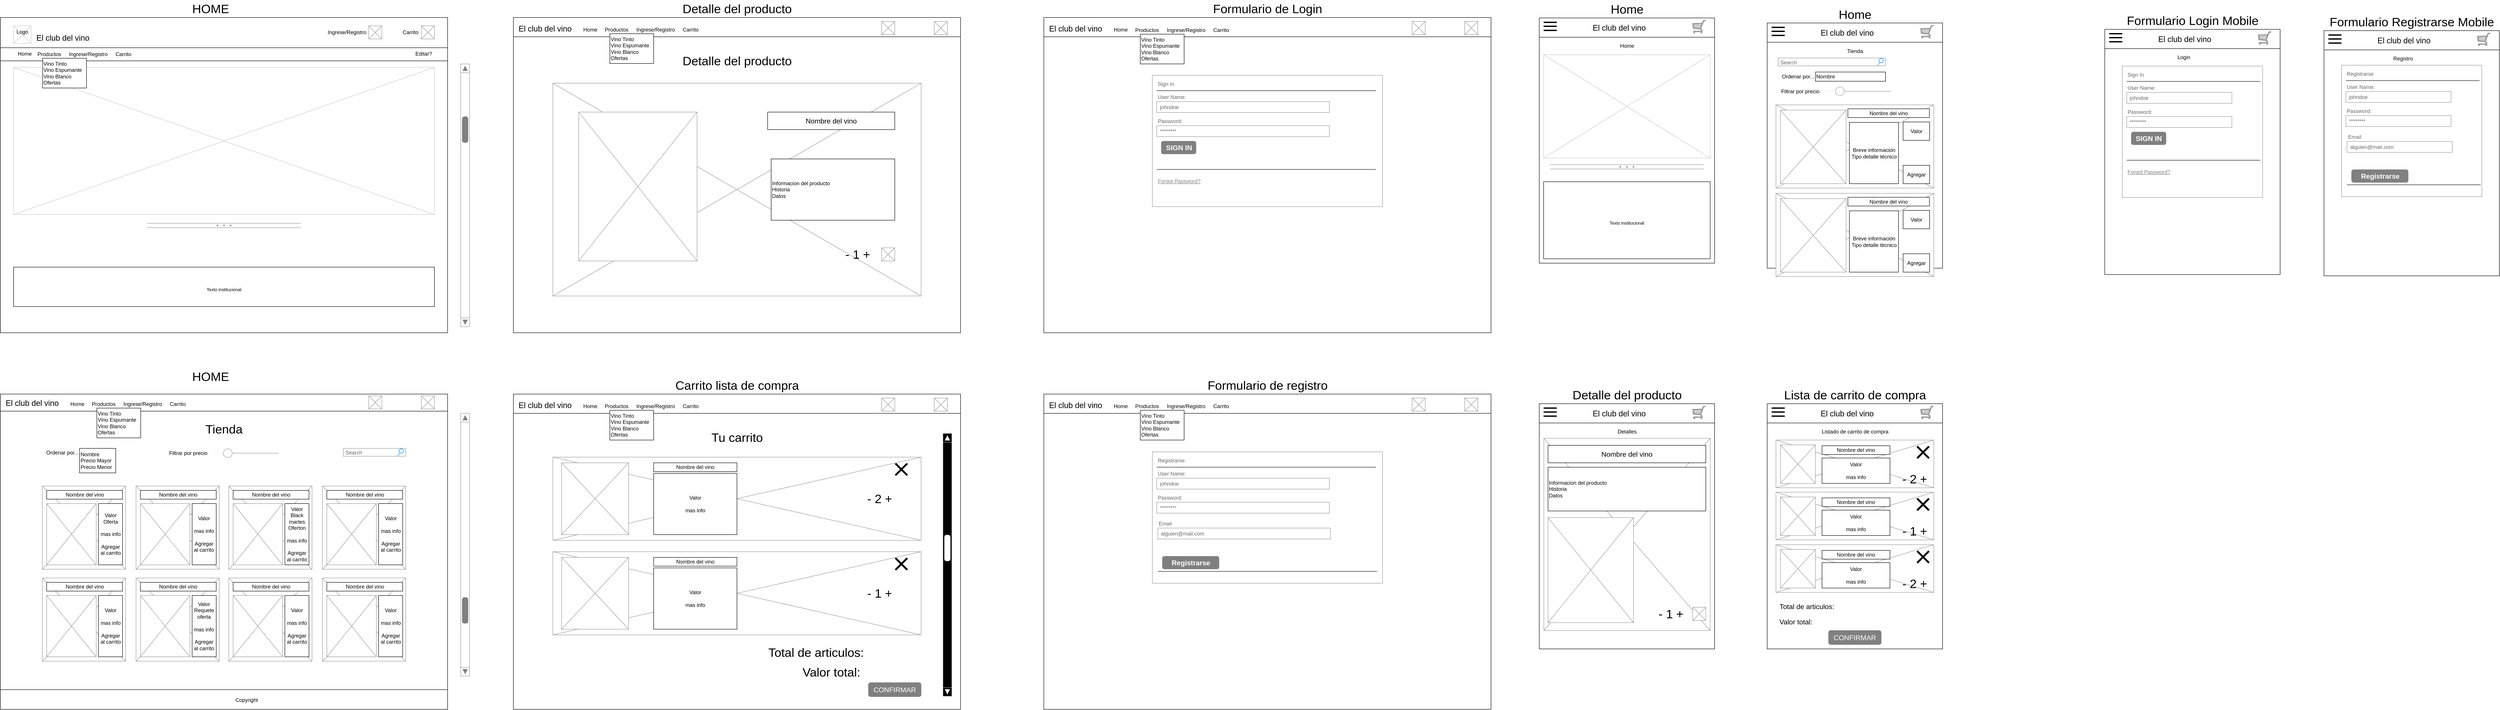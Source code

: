 <mxfile version="13.10.4" type="google"><diagram name="Page-1" id="f1b7ffb7-ca1e-a977-7cf5-a751b3c06c05"><mxGraphModel dx="1038" dy="580" grid="1" gridSize="10" guides="1" tooltips="1" connect="1" arrows="1" fold="1" page="1" pageScale="1" pageWidth="1169" pageHeight="827" background="#ffffff" math="0" shadow="0"><root><mxCell id="0"/><mxCell id="1" parent="0"/><mxCell id="rFA1xgJDx3XUWlxUiYRz-487" value="" style="rounded=0;whiteSpace=wrap;html=1;gradientColor=none;fillColor=none;" parent="1" vertex="1"><mxGeometry x="4050" y="932" width="400" height="560" as="geometry"/></mxCell><mxCell id="rFA1xgJDx3XUWlxUiYRz-211" value="" style="rounded=0;whiteSpace=wrap;html=1;gradientColor=none;fillColor=none;" parent="1" vertex="1"><mxGeometry x="1190" y="910" width="1020" height="720" as="geometry"/></mxCell><mxCell id="rFA1xgJDx3XUWlxUiYRz-206" value="" style="verticalLabelPosition=bottom;shadow=0;dashed=0;align=center;html=1;verticalAlign=top;strokeWidth=1;shape=mxgraph.mockup.graphics.simpleIcon;strokeColor=#999999;" parent="1" vertex="1"><mxGeometry x="1280" y="200" width="840" height="486" as="geometry"/></mxCell><mxCell id="rFA1xgJDx3XUWlxUiYRz-192" value="" style="rounded=0;whiteSpace=wrap;html=1;gradientColor=none;fillColor=none;" parent="1" vertex="1"><mxGeometry x="1190" y="50" width="1020" height="720" as="geometry"/></mxCell><mxCell id="rFA1xgJDx3XUWlxUiYRz-129" value="" style="rounded=0;whiteSpace=wrap;html=1;gradientColor=none;fillColor=none;" parent="1" vertex="1"><mxGeometry x="20" y="910" width="1020" height="720" as="geometry"/></mxCell><mxCell id="rFA1xgJDx3XUWlxUiYRz-123" value="" style="rounded=0;whiteSpace=wrap;html=1;gradientColor=none;fillColor=none;" parent="1" vertex="1"><mxGeometry x="20" y="50" width="1020" height="720" as="geometry"/></mxCell><mxCell id="13" value="" style="verticalLabelPosition=bottom;verticalAlign=top;strokeWidth=1;shape=mxgraph.mockup.graphics.iconGrid;strokeColor=#CCCCCC;gridSize=1,1;" parent="1" vertex="1"><mxGeometry x="50" y="164" width="960" height="336" as="geometry"/></mxCell><mxCell id="2" value="El club del vino" style="text;spacingTop=-5;fontSize=18;fontStyle=0" parent="1" vertex="1"><mxGeometry x="100" y="84" width="140" height="20" as="geometry"/></mxCell><mxCell id="3" value="" style="line;strokeWidth=1" parent="1" vertex="1"><mxGeometry x="20" y="114" width="1020" height="10" as="geometry"/></mxCell><mxCell id="4" value="" style="line;strokeWidth=1" parent="1" vertex="1"><mxGeometry x="20" y="144" width="1020" height="10" as="geometry"/></mxCell><mxCell id="20" value="" style="verticalLabelPosition=bottom;verticalAlign=top;strokeWidth=1;shape=mxgraph.mockup.graphics.iconGrid;strokeColor=#CCCCCC;gridSize=1,1;" parent="1" vertex="1"><mxGeometry x="50" y="69" width="40" height="40" as="geometry"/></mxCell><mxCell id="21" value="Logo" style="text;spacingTop=-5;align=center" parent="1" vertex="1"><mxGeometry x="50" y="74" width="40" height="40" as="geometry"/></mxCell><mxCell id="rFA1xgJDx3XUWlxUiYRz-63" value="" style="verticalLabelPosition=bottom;shadow=0;dashed=0;align=center;html=1;verticalAlign=top;strokeWidth=1;shape=mxgraph.mockup.graphics.simpleIcon;strokeColor=#999999;" parent="1" vertex="1"><mxGeometry x="115.5" y="1120" width="190" height="190" as="geometry"/></mxCell><mxCell id="rFA1xgJDx3XUWlxUiYRz-75" value="&lt;font style=&quot;font-size: 12px&quot;&gt;Search&lt;/font&gt;" style="strokeWidth=1;shadow=0;dashed=0;align=center;html=1;shape=mxgraph.mockup.forms.searchBox;strokeColor=#999999;mainText=;strokeColor2=#008cff;fontColor=#666666;fontSize=17;align=left;spacingLeft=3;" parent="1" vertex="1"><mxGeometry x="802" y="1034" width="142.5" height="18" as="geometry"/></mxCell><mxCell id="rFA1xgJDx3XUWlxUiYRz-76" value="" style="verticalLabelPosition=bottom;shadow=0;dashed=0;align=center;html=1;verticalAlign=top;strokeWidth=1;shape=mxgraph.mockup.graphics.simpleIcon;strokeColor=#999999;" parent="1" vertex="1"><mxGeometry x="980" y="69" width="30" height="30" as="geometry"/></mxCell><mxCell id="rFA1xgJDx3XUWlxUiYRz-77" value="Carrito" style="text;html=1;align=center;verticalAlign=middle;resizable=0;points=[];autosize=1;" parent="1" vertex="1"><mxGeometry x="930" y="74" width="50" height="20" as="geometry"/></mxCell><mxCell id="rFA1xgJDx3XUWlxUiYRz-79" value="Ingrese/Registro" style="text;html=1;align=center;verticalAlign=middle;resizable=0;points=[];autosize=1;" parent="1" vertex="1"><mxGeometry x="760" y="74" width="100" height="20" as="geometry"/></mxCell><mxCell id="rFA1xgJDx3XUWlxUiYRz-80" value="" style="line;strokeWidth=1" parent="1" vertex="1"><mxGeometry x="20" y="1580" width="1020" height="10" as="geometry"/></mxCell><mxCell id="rFA1xgJDx3XUWlxUiYRz-83" value="Copyright" style="text;spacingTop=-5;" parent="1" vertex="1"><mxGeometry x="554" y="1600" width="62" height="20" as="geometry"/></mxCell><mxCell id="rFA1xgJDx3XUWlxUiYRz-88" value="Home" style="text;html=1;align=center;verticalAlign=middle;resizable=0;points=[];autosize=1;" parent="1" vertex="1"><mxGeometry x="50" y="123" width="50" height="20" as="geometry"/></mxCell><mxCell id="rFA1xgJDx3XUWlxUiYRz-89" value="" style="verticalLabelPosition=bottom;shadow=0;dashed=0;align=center;html=1;verticalAlign=top;strokeWidth=1;shape=mxgraph.mockup.graphics.simpleIcon;strokeColor=#999999;" parent="1" vertex="1"><mxGeometry x="860" y="69" width="30" height="30" as="geometry"/></mxCell><mxCell id="rFA1xgJDx3XUWlxUiYRz-90" value="" style="verticalLabelPosition=bottom;shadow=0;dashed=0;align=center;html=1;verticalAlign=top;strokeWidth=1;shape=mxgraph.mockup.graphics.simpleIcon;strokeColor=#999999;" parent="1" vertex="1"><mxGeometry x="125.5" y="1160" width="113" height="140" as="geometry"/></mxCell><mxCell id="rFA1xgJDx3XUWlxUiYRz-92" value="Valor&lt;br&gt;Oferta&lt;br&gt;&lt;br&gt;mas info&lt;br&gt;&lt;br&gt;Agregar al carrito" style="rounded=0;whiteSpace=wrap;html=1;" parent="1" vertex="1"><mxGeometry x="243.5" y="1160" width="55" height="140" as="geometry"/></mxCell><mxCell id="rFA1xgJDx3XUWlxUiYRz-93" value="Nombre del vino" style="rounded=0;whiteSpace=wrap;html=1;" parent="1" vertex="1"><mxGeometry x="125.5" y="1130" width="173" height="20" as="geometry"/></mxCell><mxCell id="rFA1xgJDx3XUWlxUiYRz-114" value="" style="verticalLabelPosition=bottom;shadow=0;dashed=0;align=center;html=1;verticalAlign=top;strokeWidth=1;shape=mxgraph.mockup.forms.horSlider;strokeColor=#999999;sliderStyle=basic;sliderPos=20.533;handleStyle=circle;fillColor2=#ddeeff;" parent="1" vertex="1"><mxGeometry x="504.75" y="1030" width="150" height="30" as="geometry"/></mxCell><mxCell id="rFA1xgJDx3XUWlxUiYRz-115" value="Filtrar por precio" style="text;html=1;align=center;verticalAlign=middle;resizable=0;points=[];autosize=1;" parent="1" vertex="1"><mxGeometry x="397.75" y="1035" width="100" height="20" as="geometry"/></mxCell><mxCell id="rFA1xgJDx3XUWlxUiYRz-116" value="Editar?" style="text;html=1;align=center;verticalAlign=middle;resizable=0;points=[];autosize=1;" parent="1" vertex="1"><mxGeometry x="960" y="123" width="50" height="20" as="geometry"/></mxCell><mxCell id="rFA1xgJDx3XUWlxUiYRz-117" value="Ordenar por..." style="text;html=1;align=center;verticalAlign=middle;resizable=0;points=[];autosize=1;" parent="1" vertex="1"><mxGeometry x="115.5" y="1034" width="90" height="20" as="geometry"/></mxCell><mxCell id="rFA1xgJDx3XUWlxUiYRz-118" value="" style="verticalLabelPosition=bottom;shadow=0;dashed=0;align=center;html=1;verticalAlign=top;strokeWidth=1;shape=mxgraph.mockup.forms.splitter;strokeColor=#999999;" parent="1" vertex="1"><mxGeometry x="355" y="520" width="350" height="10" as="geometry"/></mxCell><mxCell id="rFA1xgJDx3XUWlxUiYRz-119" value="Nombre&lt;br&gt;Precio Mayor&lt;br&gt;Precio Menor" style="rounded=0;whiteSpace=wrap;html=1;align=left;" parent="1" vertex="1"><mxGeometry x="200.5" y="1034" width="82.5" height="56" as="geometry"/></mxCell><mxCell id="rFA1xgJDx3XUWlxUiYRz-124" value="HOME" style="text;html=1;align=center;verticalAlign=middle;resizable=0;points=[];autosize=1;fontSize=28;" parent="1" vertex="1"><mxGeometry x="448.5" y="10" width="100" height="40" as="geometry"/></mxCell><mxCell id="rFA1xgJDx3XUWlxUiYRz-126" value="&lt;font size=&quot;1&quot;&gt;Texto institucional&lt;/font&gt;" style="rounded=0;whiteSpace=wrap;html=1;fillColor=none;gradientColor=none;fontSize=28;" parent="1" vertex="1"><mxGeometry x="50" y="620" width="960" height="90" as="geometry"/></mxCell><mxCell id="rFA1xgJDx3XUWlxUiYRz-128" value="Tienda" style="text;html=1;strokeColor=none;fillColor=none;align=center;verticalAlign=middle;whiteSpace=wrap;rounded=0;fontSize=28;" parent="1" vertex="1"><mxGeometry x="475" y="980" width="110" height="20" as="geometry"/></mxCell><mxCell id="rFA1xgJDx3XUWlxUiYRz-130" value="" style="verticalLabelPosition=bottom;shadow=0;dashed=0;align=center;html=1;verticalAlign=top;strokeWidth=1;shape=mxgraph.mockup.graphics.simpleIcon;strokeColor=#999999;" parent="1" vertex="1"><mxGeometry x="329.25" y="1120" width="190" height="190" as="geometry"/></mxCell><mxCell id="rFA1xgJDx3XUWlxUiYRz-131" value="" style="verticalLabelPosition=bottom;shadow=0;dashed=0;align=center;html=1;verticalAlign=top;strokeWidth=1;shape=mxgraph.mockup.graphics.simpleIcon;strokeColor=#999999;" parent="1" vertex="1"><mxGeometry x="339.25" y="1160" width="113" height="140" as="geometry"/></mxCell><mxCell id="rFA1xgJDx3XUWlxUiYRz-132" value="Valor&lt;br&gt;&lt;br&gt;mas info&lt;br&gt;&lt;br&gt;Agregar al carrito" style="rounded=0;whiteSpace=wrap;html=1;" parent="1" vertex="1"><mxGeometry x="457.25" y="1160" width="55" height="140" as="geometry"/></mxCell><mxCell id="rFA1xgJDx3XUWlxUiYRz-133" value="Nombre del vino" style="rounded=0;whiteSpace=wrap;html=1;" parent="1" vertex="1"><mxGeometry x="339.25" y="1130" width="173" height="20" as="geometry"/></mxCell><mxCell id="rFA1xgJDx3XUWlxUiYRz-134" value="" style="verticalLabelPosition=bottom;shadow=0;dashed=0;align=center;html=1;verticalAlign=top;strokeWidth=1;shape=mxgraph.mockup.graphics.simpleIcon;strokeColor=#999999;" parent="1" vertex="1"><mxGeometry x="540.75" y="1120" width="190" height="190" as="geometry"/></mxCell><mxCell id="rFA1xgJDx3XUWlxUiYRz-135" value="" style="verticalLabelPosition=bottom;shadow=0;dashed=0;align=center;html=1;verticalAlign=top;strokeWidth=1;shape=mxgraph.mockup.graphics.simpleIcon;strokeColor=#999999;" parent="1" vertex="1"><mxGeometry x="550.75" y="1160" width="113" height="140" as="geometry"/></mxCell><mxCell id="rFA1xgJDx3XUWlxUiYRz-136" value="Valor&lt;br&gt;Black martes Oferton&lt;br&gt;&lt;br&gt;mas info&lt;br&gt;&lt;br&gt;Agregar al carrito" style="rounded=0;whiteSpace=wrap;html=1;" parent="1" vertex="1"><mxGeometry x="668.75" y="1160" width="55" height="140" as="geometry"/></mxCell><mxCell id="rFA1xgJDx3XUWlxUiYRz-137" value="Nombre del vino" style="rounded=0;whiteSpace=wrap;html=1;" parent="1" vertex="1"><mxGeometry x="550.75" y="1130" width="173" height="20" as="geometry"/></mxCell><mxCell id="rFA1xgJDx3XUWlxUiYRz-138" value="" style="verticalLabelPosition=bottom;shadow=0;dashed=0;align=center;html=1;verticalAlign=top;strokeWidth=1;shape=mxgraph.mockup.graphics.simpleIcon;strokeColor=#999999;" parent="1" vertex="1"><mxGeometry x="1280" y="1054" width="840" height="190" as="geometry"/></mxCell><mxCell id="rFA1xgJDx3XUWlxUiYRz-139" value="" style="verticalLabelPosition=bottom;shadow=0;dashed=0;align=center;html=1;verticalAlign=top;strokeWidth=1;shape=mxgraph.mockup.graphics.simpleIcon;strokeColor=#999999;" parent="1" vertex="1"><mxGeometry x="1300" y="1067" width="153" height="164" as="geometry"/></mxCell><mxCell id="rFA1xgJDx3XUWlxUiYRz-140" value="Valor&lt;br&gt;&lt;br&gt;mas info&lt;br&gt;" style="rounded=0;whiteSpace=wrap;html=1;" parent="1" vertex="1"><mxGeometry x="1510" y="1091" width="190" height="140" as="geometry"/></mxCell><mxCell id="rFA1xgJDx3XUWlxUiYRz-141" value="Nombre del vino" style="rounded=0;whiteSpace=wrap;html=1;" parent="1" vertex="1"><mxGeometry x="1510" y="1067" width="190" height="20" as="geometry"/></mxCell><mxCell id="rFA1xgJDx3XUWlxUiYRz-142" value="" style="verticalLabelPosition=bottom;shadow=0;dashed=0;align=center;html=1;verticalAlign=top;strokeWidth=1;shape=mxgraph.mockup.graphics.simpleIcon;strokeColor=#999999;" parent="1" vertex="1"><mxGeometry x="115.5" y="1330" width="190" height="190" as="geometry"/></mxCell><mxCell id="rFA1xgJDx3XUWlxUiYRz-143" value="" style="verticalLabelPosition=bottom;shadow=0;dashed=0;align=center;html=1;verticalAlign=top;strokeWidth=1;shape=mxgraph.mockup.graphics.simpleIcon;strokeColor=#999999;" parent="1" vertex="1"><mxGeometry x="125.5" y="1370" width="113" height="140" as="geometry"/></mxCell><mxCell id="rFA1xgJDx3XUWlxUiYRz-144" value="Valor&lt;br&gt;&lt;br&gt;mas info&lt;br&gt;&lt;br&gt;Agregar al carrito" style="rounded=0;whiteSpace=wrap;html=1;" parent="1" vertex="1"><mxGeometry x="243.5" y="1370" width="55" height="140" as="geometry"/></mxCell><mxCell id="rFA1xgJDx3XUWlxUiYRz-145" value="Nombre del vino" style="rounded=0;whiteSpace=wrap;html=1;" parent="1" vertex="1"><mxGeometry x="125.5" y="1340" width="173" height="20" as="geometry"/></mxCell><mxCell id="rFA1xgJDx3XUWlxUiYRz-146" value="" style="verticalLabelPosition=bottom;shadow=0;dashed=0;align=center;html=1;verticalAlign=top;strokeWidth=1;shape=mxgraph.mockup.graphics.simpleIcon;strokeColor=#999999;" parent="1" vertex="1"><mxGeometry x="329.25" y="1330" width="190" height="190" as="geometry"/></mxCell><mxCell id="rFA1xgJDx3XUWlxUiYRz-147" value="" style="verticalLabelPosition=bottom;shadow=0;dashed=0;align=center;html=1;verticalAlign=top;strokeWidth=1;shape=mxgraph.mockup.graphics.simpleIcon;strokeColor=#999999;" parent="1" vertex="1"><mxGeometry x="339.25" y="1370" width="113" height="140" as="geometry"/></mxCell><mxCell id="rFA1xgJDx3XUWlxUiYRz-148" value="Valor&lt;br&gt;Requete oferta&lt;br&gt;&lt;br&gt;mas info&lt;br&gt;&lt;br&gt;Agregar al carrito" style="rounded=0;whiteSpace=wrap;html=1;" parent="1" vertex="1"><mxGeometry x="457.25" y="1370" width="55" height="140" as="geometry"/></mxCell><mxCell id="rFA1xgJDx3XUWlxUiYRz-149" value="Nombre del vino" style="rounded=0;whiteSpace=wrap;html=1;" parent="1" vertex="1"><mxGeometry x="339.25" y="1340" width="173" height="20" as="geometry"/></mxCell><mxCell id="rFA1xgJDx3XUWlxUiYRz-150" value="" style="verticalLabelPosition=bottom;shadow=0;dashed=0;align=center;html=1;verticalAlign=top;strokeWidth=1;shape=mxgraph.mockup.graphics.simpleIcon;strokeColor=#999999;" parent="1" vertex="1"><mxGeometry x="540.75" y="1330" width="190" height="190" as="geometry"/></mxCell><mxCell id="rFA1xgJDx3XUWlxUiYRz-151" value="" style="verticalLabelPosition=bottom;shadow=0;dashed=0;align=center;html=1;verticalAlign=top;strokeWidth=1;shape=mxgraph.mockup.graphics.simpleIcon;strokeColor=#999999;" parent="1" vertex="1"><mxGeometry x="550.75" y="1370" width="113" height="140" as="geometry"/></mxCell><mxCell id="rFA1xgJDx3XUWlxUiYRz-152" value="Valor&lt;br&gt;&lt;br&gt;mas info&lt;br&gt;&lt;br&gt;Agregar al carrito" style="rounded=0;whiteSpace=wrap;html=1;" parent="1" vertex="1"><mxGeometry x="668.75" y="1370" width="55" height="140" as="geometry"/></mxCell><mxCell id="rFA1xgJDx3XUWlxUiYRz-153" value="Nombre del vino" style="rounded=0;whiteSpace=wrap;html=1;" parent="1" vertex="1"><mxGeometry x="550.75" y="1340" width="173" height="20" as="geometry"/></mxCell><mxCell id="rFA1xgJDx3XUWlxUiYRz-154" value="" style="verticalLabelPosition=bottom;shadow=0;dashed=0;align=center;html=1;verticalAlign=top;strokeWidth=1;shape=mxgraph.mockup.graphics.simpleIcon;strokeColor=#999999;" parent="1" vertex="1"><mxGeometry x="754.5" y="1330" width="190" height="190" as="geometry"/></mxCell><mxCell id="rFA1xgJDx3XUWlxUiYRz-155" value="" style="verticalLabelPosition=bottom;shadow=0;dashed=0;align=center;html=1;verticalAlign=top;strokeWidth=1;shape=mxgraph.mockup.graphics.simpleIcon;strokeColor=#999999;" parent="1" vertex="1"><mxGeometry x="764.5" y="1370" width="113" height="140" as="geometry"/></mxCell><mxCell id="rFA1xgJDx3XUWlxUiYRz-156" value="Valor&lt;br&gt;&lt;br&gt;mas info&lt;br&gt;&lt;br&gt;Agregar al carrito" style="rounded=0;whiteSpace=wrap;html=1;" parent="1" vertex="1"><mxGeometry x="882.5" y="1370" width="55" height="140" as="geometry"/></mxCell><mxCell id="rFA1xgJDx3XUWlxUiYRz-157" value="Nombre del vino" style="rounded=0;whiteSpace=wrap;html=1;" parent="1" vertex="1"><mxGeometry x="764.5" y="1340" width="173" height="20" as="geometry"/></mxCell><mxCell id="rFA1xgJDx3XUWlxUiYRz-158" value="HOME" style="text;html=1;align=center;verticalAlign=middle;resizable=0;points=[];autosize=1;fontSize=28;" parent="1" vertex="1"><mxGeometry x="448.5" y="850" width="100" height="40" as="geometry"/></mxCell><mxCell id="rFA1xgJDx3XUWlxUiYRz-181" value="" style="line;strokeWidth=1" parent="1" vertex="1"><mxGeometry x="20" y="944" width="1020" height="10" as="geometry"/></mxCell><mxCell id="rFA1xgJDx3XUWlxUiYRz-182" value="Ingrese/Registro" style="text;html=1;align=center;verticalAlign=middle;resizable=0;points=[];autosize=1;" parent="1" vertex="1"><mxGeometry x="293.5" y="923" width="100" height="20" as="geometry"/></mxCell><mxCell id="rFA1xgJDx3XUWlxUiYRz-183" value="Carrito" style="text;html=1;align=center;verticalAlign=middle;resizable=0;points=[];autosize=1;" parent="1" vertex="1"><mxGeometry x="398.5" y="923" width="50" height="20" as="geometry"/></mxCell><mxCell id="rFA1xgJDx3XUWlxUiYRz-185" value="Home" style="text;html=1;align=center;verticalAlign=middle;resizable=0;points=[];autosize=1;" parent="1" vertex="1"><mxGeometry x="170" y="923" width="50" height="20" as="geometry"/></mxCell><mxCell id="rFA1xgJDx3XUWlxUiYRz-187" value="" style="verticalLabelPosition=bottom;shadow=0;dashed=0;align=center;html=1;verticalAlign=top;strokeWidth=1;shape=mxgraph.mockup.graphics.simpleIcon;strokeColor=#999999;" parent="1" vertex="1"><mxGeometry x="980" y="914" width="30" height="30" as="geometry"/></mxCell><mxCell id="rFA1xgJDx3XUWlxUiYRz-190" value="" style="verticalLabelPosition=bottom;shadow=0;dashed=0;align=center;html=1;verticalAlign=top;strokeWidth=1;shape=mxgraph.mockup.graphics.simpleIcon;strokeColor=#999999;" parent="1" vertex="1"><mxGeometry x="860" y="914" width="30" height="30" as="geometry"/></mxCell><mxCell id="rFA1xgJDx3XUWlxUiYRz-191" value="El club del vino" style="text;spacingTop=-5;fontSize=18;fontStyle=0" parent="1" vertex="1"><mxGeometry x="30" y="918" width="140" height="20" as="geometry"/></mxCell><mxCell id="rFA1xgJDx3XUWlxUiYRz-193" value="Detalle del producto" style="text;html=1;align=center;verticalAlign=middle;resizable=0;points=[];autosize=1;fontSize=28;" parent="1" vertex="1"><mxGeometry x="1570" y="10" width="260" height="40" as="geometry"/></mxCell><mxCell id="rFA1xgJDx3XUWlxUiYRz-195" value="" style="verticalLabelPosition=bottom;shadow=0;dashed=0;align=center;html=1;verticalAlign=top;strokeWidth=1;shape=mxgraph.mockup.graphics.simpleIcon;strokeColor=#999999;" parent="1" vertex="1"><mxGeometry x="1339" y="266" width="270" height="340" as="geometry"/></mxCell><mxCell id="rFA1xgJDx3XUWlxUiYRz-196" value="Informacion del producto&lt;br&gt;Historia&lt;br&gt;Datos" style="rounded=0;whiteSpace=wrap;html=1;align=left;" parent="1" vertex="1"><mxGeometry x="1778" y="373" width="282" height="140" as="geometry"/></mxCell><mxCell id="rFA1xgJDx3XUWlxUiYRz-197" value="&lt;font style=&quot;font-size: 16px&quot;&gt;Nombre del vino&lt;/font&gt;" style="rounded=0;whiteSpace=wrap;html=1;" parent="1" vertex="1"><mxGeometry x="1770" y="266" width="290" height="40" as="geometry"/></mxCell><mxCell id="rFA1xgJDx3XUWlxUiYRz-198" value="" style="line;strokeWidth=1" parent="1" vertex="1"><mxGeometry x="1190" y="89" width="1020" height="10" as="geometry"/></mxCell><mxCell id="rFA1xgJDx3XUWlxUiYRz-202" value="Home" style="text;html=1;align=center;verticalAlign=middle;resizable=0;points=[];autosize=1;" parent="1" vertex="1"><mxGeometry x="1340" y="68" width="50" height="20" as="geometry"/></mxCell><mxCell id="rFA1xgJDx3XUWlxUiYRz-203" value="" style="verticalLabelPosition=bottom;shadow=0;dashed=0;align=center;html=1;verticalAlign=top;strokeWidth=1;shape=mxgraph.mockup.graphics.simpleIcon;strokeColor=#999999;" parent="1" vertex="1"><mxGeometry x="2150" y="59" width="30" height="30" as="geometry"/></mxCell><mxCell id="rFA1xgJDx3XUWlxUiYRz-204" value="" style="verticalLabelPosition=bottom;shadow=0;dashed=0;align=center;html=1;verticalAlign=top;strokeWidth=1;shape=mxgraph.mockup.graphics.simpleIcon;strokeColor=#999999;" parent="1" vertex="1"><mxGeometry x="2030" y="59" width="30" height="30" as="geometry"/></mxCell><mxCell id="rFA1xgJDx3XUWlxUiYRz-205" value="El club del vino" style="text;spacingTop=-5;fontSize=18;fontStyle=0" parent="1" vertex="1"><mxGeometry x="1200" y="63" width="140" height="20" as="geometry"/></mxCell><mxCell id="rFA1xgJDx3XUWlxUiYRz-207" value="" style="verticalLabelPosition=bottom;shadow=0;dashed=0;align=center;html=1;verticalAlign=top;strokeWidth=1;shape=mxgraph.mockup.graphics.simpleIcon;strokeColor=#999999;" parent="1" vertex="1"><mxGeometry x="2030" y="576" width="30" height="30" as="geometry"/></mxCell><mxCell id="rFA1xgJDx3XUWlxUiYRz-208" value="- 1 +" style="text;html=1;align=center;verticalAlign=middle;resizable=0;points=[];autosize=1;fontSize=28;" parent="1" vertex="1"><mxGeometry x="1940" y="571" width="70" height="40" as="geometry"/></mxCell><mxCell id="rFA1xgJDx3XUWlxUiYRz-209" value="Detalle del producto" style="text;html=1;align=center;verticalAlign=middle;resizable=0;points=[];autosize=1;fontSize=28;" parent="1" vertex="1"><mxGeometry x="1570" y="129" width="260" height="40" as="geometry"/></mxCell><mxCell id="rFA1xgJDx3XUWlxUiYRz-212" value="Carrito lista de compra" style="text;html=1;align=center;verticalAlign=middle;resizable=0;points=[];autosize=1;fontSize=28;" parent="1" vertex="1"><mxGeometry x="1550" y="870" width="300" height="40" as="geometry"/></mxCell><mxCell id="rFA1xgJDx3XUWlxUiYRz-216" value="" style="line;strokeWidth=1" parent="1" vertex="1"><mxGeometry x="1190" y="949" width="1020" height="10" as="geometry"/></mxCell><mxCell id="rFA1xgJDx3XUWlxUiYRz-220" value="Home" style="text;html=1;align=center;verticalAlign=middle;resizable=0;points=[];autosize=1;" parent="1" vertex="1"><mxGeometry x="1340" y="928" width="50" height="20" as="geometry"/></mxCell><mxCell id="rFA1xgJDx3XUWlxUiYRz-221" value="" style="verticalLabelPosition=bottom;shadow=0;dashed=0;align=center;html=1;verticalAlign=top;strokeWidth=1;shape=mxgraph.mockup.graphics.simpleIcon;strokeColor=#999999;" parent="1" vertex="1"><mxGeometry x="2150" y="919" width="30" height="30" as="geometry"/></mxCell><mxCell id="rFA1xgJDx3XUWlxUiYRz-222" value="" style="verticalLabelPosition=bottom;shadow=0;dashed=0;align=center;html=1;verticalAlign=top;strokeWidth=1;shape=mxgraph.mockup.graphics.simpleIcon;strokeColor=#999999;" parent="1" vertex="1"><mxGeometry x="2030" y="919" width="30" height="30" as="geometry"/></mxCell><mxCell id="rFA1xgJDx3XUWlxUiYRz-223" value="El club del vino" style="text;spacingTop=-5;fontSize=18;fontStyle=0" parent="1" vertex="1"><mxGeometry x="1200" y="923" width="140" height="20" as="geometry"/></mxCell><mxCell id="rFA1xgJDx3XUWlxUiYRz-225" value="- 2 +" style="text;html=1;align=center;verticalAlign=middle;resizable=0;points=[];autosize=1;fontSize=28;" parent="1" vertex="1"><mxGeometry x="1990" y="1129" width="70" height="40" as="geometry"/></mxCell><mxCell id="rFA1xgJDx3XUWlxUiYRz-226" value="Tu carrito" style="text;html=1;align=center;verticalAlign=middle;resizable=0;points=[];autosize=1;fontSize=28;" parent="1" vertex="1"><mxGeometry x="1635" y="989" width="130" height="40" as="geometry"/></mxCell><mxCell id="rFA1xgJDx3XUWlxUiYRz-227" value="Total de articulos:" style="text;html=1;align=center;verticalAlign=middle;resizable=0;points=[];autosize=1;fontSize=28;" parent="1" vertex="1"><mxGeometry x="1765" y="1480" width="230" height="40" as="geometry"/></mxCell><mxCell id="rFA1xgJDx3XUWlxUiYRz-228" value="" style="verticalLabelPosition=bottom;shadow=0;dashed=0;align=center;html=1;verticalAlign=top;strokeWidth=1;shape=mxgraph.mockup.graphics.simpleIcon;strokeColor=#999999;" parent="1" vertex="1"><mxGeometry x="754.5" y="1120" width="190" height="190" as="geometry"/></mxCell><mxCell id="rFA1xgJDx3XUWlxUiYRz-229" value="" style="verticalLabelPosition=bottom;shadow=0;dashed=0;align=center;html=1;verticalAlign=top;strokeWidth=1;shape=mxgraph.mockup.graphics.simpleIcon;strokeColor=#999999;" parent="1" vertex="1"><mxGeometry x="764.5" y="1160" width="113" height="140" as="geometry"/></mxCell><mxCell id="rFA1xgJDx3XUWlxUiYRz-230" value="Valor&lt;br&gt;&lt;br&gt;mas info&lt;br&gt;&lt;br&gt;Agregar al carrito" style="rounded=0;whiteSpace=wrap;html=1;" parent="1" vertex="1"><mxGeometry x="882.5" y="1160" width="55" height="140" as="geometry"/></mxCell><mxCell id="rFA1xgJDx3XUWlxUiYRz-231" value="Nombre del vino" style="rounded=0;whiteSpace=wrap;html=1;" parent="1" vertex="1"><mxGeometry x="764.5" y="1130" width="173" height="20" as="geometry"/></mxCell><mxCell id="rFA1xgJDx3XUWlxUiYRz-232" value="" style="verticalLabelPosition=bottom;shadow=0;dashed=0;align=center;html=1;verticalAlign=top;strokeWidth=1;shape=mxgraph.mockup.graphics.simpleIcon;strokeColor=#999999;" parent="1" vertex="1"><mxGeometry x="1280" y="1270" width="840" height="190" as="geometry"/></mxCell><mxCell id="rFA1xgJDx3XUWlxUiYRz-233" value="" style="verticalLabelPosition=bottom;shadow=0;dashed=0;align=center;html=1;verticalAlign=top;strokeWidth=1;shape=mxgraph.mockup.graphics.simpleIcon;strokeColor=#999999;" parent="1" vertex="1"><mxGeometry x="1300" y="1283" width="153" height="164" as="geometry"/></mxCell><mxCell id="rFA1xgJDx3XUWlxUiYRz-234" value="Valor&lt;br&gt;&lt;br&gt;mas info&lt;br&gt;" style="rounded=0;whiteSpace=wrap;html=1;" parent="1" vertex="1"><mxGeometry x="1510" y="1307" width="190" height="140" as="geometry"/></mxCell><mxCell id="rFA1xgJDx3XUWlxUiYRz-235" value="Nombre del vino" style="rounded=0;whiteSpace=wrap;html=1;" parent="1" vertex="1"><mxGeometry x="1510" y="1283" width="190" height="20" as="geometry"/></mxCell><mxCell id="rFA1xgJDx3XUWlxUiYRz-236" value="- 1 +" style="text;html=1;align=center;verticalAlign=middle;resizable=0;points=[];autosize=1;fontSize=28;" parent="1" vertex="1"><mxGeometry x="1990" y="1345" width="70" height="40" as="geometry"/></mxCell><mxCell id="rFA1xgJDx3XUWlxUiYRz-237" value="Valor total:" style="text;html=1;align=center;verticalAlign=middle;resizable=0;points=[];autosize=1;fontSize=28;" parent="1" vertex="1"><mxGeometry x="1840" y="1525" width="150" height="40" as="geometry"/></mxCell><mxCell id="rFA1xgJDx3XUWlxUiYRz-239" value="" style="shape=mxgraph.mockup.markup.redX;html=1;shadow=0;strokeColor=none;fontSize=28;align=left;fillColor=#000000;" parent="1" vertex="1"><mxGeometry x="2060" y="1283" width="30" height="30" as="geometry"/></mxCell><mxCell id="rFA1xgJDx3XUWlxUiYRz-241" value="" style="shape=mxgraph.mockup.markup.redX;html=1;shadow=0;strokeColor=none;fontSize=28;align=left;fillColor=#000000;" parent="1" vertex="1"><mxGeometry x="2060" y="1067" width="30" height="30" as="geometry"/></mxCell><mxCell id="rFA1xgJDx3XUWlxUiYRz-242" value="" style="rounded=0;whiteSpace=wrap;html=1;gradientColor=none;fillColor=none;" parent="1" vertex="1"><mxGeometry x="2400" y="50" width="1020" height="720" as="geometry"/></mxCell><mxCell id="rFA1xgJDx3XUWlxUiYRz-247" value="Formulario de Login" style="text;html=1;align=center;verticalAlign=middle;resizable=0;points=[];autosize=1;fontSize=28;" parent="1" vertex="1"><mxGeometry x="2780" y="10" width="260" height="40" as="geometry"/></mxCell><mxCell id="rFA1xgJDx3XUWlxUiYRz-248" value="" style="line;strokeWidth=1" parent="1" vertex="1"><mxGeometry x="2400" y="89" width="1020" height="10" as="geometry"/></mxCell><mxCell id="rFA1xgJDx3XUWlxUiYRz-252" value="Home" style="text;html=1;align=center;verticalAlign=middle;resizable=0;points=[];autosize=1;" parent="1" vertex="1"><mxGeometry x="2550" y="68" width="50" height="20" as="geometry"/></mxCell><mxCell id="rFA1xgJDx3XUWlxUiYRz-253" value="" style="verticalLabelPosition=bottom;shadow=0;dashed=0;align=center;html=1;verticalAlign=top;strokeWidth=1;shape=mxgraph.mockup.graphics.simpleIcon;strokeColor=#999999;" parent="1" vertex="1"><mxGeometry x="3360" y="59" width="30" height="30" as="geometry"/></mxCell><mxCell id="rFA1xgJDx3XUWlxUiYRz-254" value="" style="verticalLabelPosition=bottom;shadow=0;dashed=0;align=center;html=1;verticalAlign=top;strokeWidth=1;shape=mxgraph.mockup.graphics.simpleIcon;strokeColor=#999999;" parent="1" vertex="1"><mxGeometry x="3240" y="59" width="30" height="30" as="geometry"/></mxCell><mxCell id="rFA1xgJDx3XUWlxUiYRz-255" value="El club del vino" style="text;spacingTop=-5;fontSize=18;fontStyle=0" parent="1" vertex="1"><mxGeometry x="2410" y="63" width="140" height="20" as="geometry"/></mxCell><mxCell id="rFA1xgJDx3XUWlxUiYRz-267" value="" style="strokeWidth=1;shadow=0;dashed=0;align=center;html=1;shape=mxgraph.mockup.forms.rrect;rSize=0;strokeColor=#999999;fillColor=#ffffff;fontSize=28;" parent="1" vertex="1"><mxGeometry x="2647.5" y="182" width="525" height="300" as="geometry"/></mxCell><mxCell id="rFA1xgJDx3XUWlxUiYRz-268" value="Sign In" style="strokeWidth=1;shadow=0;dashed=0;align=center;html=1;shape=mxgraph.mockup.forms.anchor;fontSize=12;fontColor=#666666;align=left;resizeWidth=1;spacingLeft=0;" parent="rFA1xgJDx3XUWlxUiYRz-267" vertex="1"><mxGeometry width="262.5" height="20" relative="1" as="geometry"><mxPoint x="10" y="10" as="offset"/></mxGeometry></mxCell><mxCell id="rFA1xgJDx3XUWlxUiYRz-269" value="" style="shape=line;strokeWidth=2;html=1;resizeWidth=1;strokeColor=#808080;" parent="rFA1xgJDx3XUWlxUiYRz-267" vertex="1"><mxGeometry width="500" height="10" relative="1" as="geometry"><mxPoint x="10" y="30" as="offset"/></mxGeometry></mxCell><mxCell id="rFA1xgJDx3XUWlxUiYRz-270" value="User Name:" style="strokeWidth=1;shadow=0;dashed=0;align=center;html=1;shape=mxgraph.mockup.forms.anchor;fontSize=12;fontColor=#666666;align=left;resizeWidth=1;spacingLeft=0;" parent="rFA1xgJDx3XUWlxUiYRz-267" vertex="1"><mxGeometry width="262.5" height="20" relative="1" as="geometry"><mxPoint x="10" y="40" as="offset"/></mxGeometry></mxCell><mxCell id="rFA1xgJDx3XUWlxUiYRz-271" value="johndoe" style="strokeWidth=1;shadow=0;dashed=0;align=center;html=1;shape=mxgraph.mockup.forms.rrect;rSize=0;strokeColor=#999999;fontColor=#666666;align=left;spacingLeft=5;resizeWidth=1;" parent="rFA1xgJDx3XUWlxUiYRz-267" vertex="1"><mxGeometry width="393.75" height="25" relative="1" as="geometry"><mxPoint x="10" y="60" as="offset"/></mxGeometry></mxCell><mxCell id="rFA1xgJDx3XUWlxUiYRz-272" value="Password:" style="strokeWidth=1;shadow=0;dashed=0;align=center;html=1;shape=mxgraph.mockup.forms.anchor;fontSize=12;fontColor=#666666;align=left;resizeWidth=1;spacingLeft=0;" parent="rFA1xgJDx3XUWlxUiYRz-267" vertex="1"><mxGeometry width="262.5" height="20" relative="1" as="geometry"><mxPoint x="10" y="95" as="offset"/></mxGeometry></mxCell><mxCell id="rFA1xgJDx3XUWlxUiYRz-273" value="********" style="strokeWidth=1;shadow=0;dashed=0;align=center;html=1;shape=mxgraph.mockup.forms.rrect;rSize=0;strokeColor=#999999;fontColor=#666666;align=left;spacingLeft=5;resizeWidth=1;" parent="rFA1xgJDx3XUWlxUiYRz-267" vertex="1"><mxGeometry width="393.75" height="25" relative="1" as="geometry"><mxPoint x="10" y="115" as="offset"/></mxGeometry></mxCell><mxCell id="rFA1xgJDx3XUWlxUiYRz-274" value="SIGN IN" style="strokeWidth=1;shadow=0;dashed=0;align=center;html=1;shape=mxgraph.mockup.forms.rrect;rSize=5;strokeColor=none;fontColor=#ffffff;fontSize=16;fontStyle=1;fillColor=#808080;" parent="rFA1xgJDx3XUWlxUiYRz-267" vertex="1"><mxGeometry y="1" width="80" height="30" relative="1" as="geometry"><mxPoint x="20" y="-150" as="offset"/></mxGeometry></mxCell><mxCell id="rFA1xgJDx3XUWlxUiYRz-275" value="Forgot Password?" style="strokeWidth=1;shadow=0;dashed=0;align=center;html=1;shape=mxgraph.mockup.forms.anchor;fontSize=12;align=left;spacingLeft=0;fontStyle=4;resizeWidth=1;fontColor=#808080;" parent="rFA1xgJDx3XUWlxUiYRz-267" vertex="1"><mxGeometry y="1" width="393.75" height="20" relative="1" as="geometry"><mxPoint x="10" y="-68" as="offset"/></mxGeometry></mxCell><mxCell id="rFA1xgJDx3XUWlxUiYRz-276" value="" style="shape=line;strokeWidth=2;html=1;resizeWidth=1;strokeColor=#808080;" parent="rFA1xgJDx3XUWlxUiYRz-267" vertex="1"><mxGeometry y="1" width="500" height="10" relative="1" as="geometry"><mxPoint x="10" y="-90" as="offset"/></mxGeometry></mxCell><mxCell id="rFA1xgJDx3XUWlxUiYRz-279" value="" style="rounded=0;whiteSpace=wrap;html=1;gradientColor=none;fillColor=none;" parent="1" vertex="1"><mxGeometry x="2400" y="910" width="1020" height="720" as="geometry"/></mxCell><mxCell id="rFA1xgJDx3XUWlxUiYRz-280" value="Formulario de registro" style="text;html=1;align=center;verticalAlign=middle;resizable=0;points=[];autosize=1;fontSize=28;" parent="1" vertex="1"><mxGeometry x="2765" y="870" width="290" height="40" as="geometry"/></mxCell><mxCell id="rFA1xgJDx3XUWlxUiYRz-281" value="" style="line;strokeWidth=1" parent="1" vertex="1"><mxGeometry x="2400" y="949" width="1020" height="10" as="geometry"/></mxCell><mxCell id="rFA1xgJDx3XUWlxUiYRz-285" value="Home" style="text;html=1;align=center;verticalAlign=middle;resizable=0;points=[];autosize=1;" parent="1" vertex="1"><mxGeometry x="2550" y="928" width="50" height="20" as="geometry"/></mxCell><mxCell id="rFA1xgJDx3XUWlxUiYRz-286" value="" style="verticalLabelPosition=bottom;shadow=0;dashed=0;align=center;html=1;verticalAlign=top;strokeWidth=1;shape=mxgraph.mockup.graphics.simpleIcon;strokeColor=#999999;" parent="1" vertex="1"><mxGeometry x="3360" y="919" width="30" height="30" as="geometry"/></mxCell><mxCell id="rFA1xgJDx3XUWlxUiYRz-287" value="" style="verticalLabelPosition=bottom;shadow=0;dashed=0;align=center;html=1;verticalAlign=top;strokeWidth=1;shape=mxgraph.mockup.graphics.simpleIcon;strokeColor=#999999;" parent="1" vertex="1"><mxGeometry x="3240" y="919" width="30" height="30" as="geometry"/></mxCell><mxCell id="rFA1xgJDx3XUWlxUiYRz-288" value="El club del vino" style="text;spacingTop=-5;fontSize=18;fontStyle=0" parent="1" vertex="1"><mxGeometry x="2410" y="923" width="140" height="20" as="geometry"/></mxCell><mxCell id="rFA1xgJDx3XUWlxUiYRz-289" value="" style="strokeWidth=1;shadow=0;dashed=0;align=center;html=1;shape=mxgraph.mockup.forms.rrect;rSize=0;strokeColor=#999999;fillColor=#ffffff;fontSize=28;" parent="1" vertex="1"><mxGeometry x="2647.5" y="1042" width="525" height="300" as="geometry"/></mxCell><mxCell id="rFA1xgJDx3XUWlxUiYRz-290" value="Registrarse" style="strokeWidth=1;shadow=0;dashed=0;align=center;html=1;shape=mxgraph.mockup.forms.anchor;fontSize=12;fontColor=#666666;align=left;resizeWidth=1;spacingLeft=0;" parent="rFA1xgJDx3XUWlxUiYRz-289" vertex="1"><mxGeometry width="262.5" height="20" relative="1" as="geometry"><mxPoint x="10" y="10" as="offset"/></mxGeometry></mxCell><mxCell id="rFA1xgJDx3XUWlxUiYRz-291" value="" style="shape=line;strokeWidth=2;html=1;resizeWidth=1;strokeColor=#808080;" parent="rFA1xgJDx3XUWlxUiYRz-289" vertex="1"><mxGeometry width="500" height="10" relative="1" as="geometry"><mxPoint x="10" y="30" as="offset"/></mxGeometry></mxCell><mxCell id="rFA1xgJDx3XUWlxUiYRz-292" value="User Name:" style="strokeWidth=1;shadow=0;dashed=0;align=center;html=1;shape=mxgraph.mockup.forms.anchor;fontSize=12;fontColor=#666666;align=left;resizeWidth=1;spacingLeft=0;" parent="rFA1xgJDx3XUWlxUiYRz-289" vertex="1"><mxGeometry width="262.5" height="20" relative="1" as="geometry"><mxPoint x="10" y="40" as="offset"/></mxGeometry></mxCell><mxCell id="rFA1xgJDx3XUWlxUiYRz-293" value="johndoe" style="strokeWidth=1;shadow=0;dashed=0;align=center;html=1;shape=mxgraph.mockup.forms.rrect;rSize=0;strokeColor=#999999;fontColor=#666666;align=left;spacingLeft=5;resizeWidth=1;" parent="rFA1xgJDx3XUWlxUiYRz-289" vertex="1"><mxGeometry width="393.75" height="25" relative="1" as="geometry"><mxPoint x="10" y="60" as="offset"/></mxGeometry></mxCell><mxCell id="rFA1xgJDx3XUWlxUiYRz-294" value="Password:" style="strokeWidth=1;shadow=0;dashed=0;align=center;html=1;shape=mxgraph.mockup.forms.anchor;fontSize=12;fontColor=#666666;align=left;resizeWidth=1;spacingLeft=0;" parent="rFA1xgJDx3XUWlxUiYRz-289" vertex="1"><mxGeometry width="262.5" height="20" relative="1" as="geometry"><mxPoint x="10" y="95" as="offset"/></mxGeometry></mxCell><mxCell id="rFA1xgJDx3XUWlxUiYRz-295" value="********" style="strokeWidth=1;shadow=0;dashed=0;align=center;html=1;shape=mxgraph.mockup.forms.rrect;rSize=0;strokeColor=#999999;fontColor=#666666;align=left;spacingLeft=5;resizeWidth=1;" parent="rFA1xgJDx3XUWlxUiYRz-289" vertex="1"><mxGeometry width="393.75" height="25" relative="1" as="geometry"><mxPoint x="10" y="115" as="offset"/></mxGeometry></mxCell><mxCell id="rFA1xgJDx3XUWlxUiYRz-296" value="Registrarse" style="strokeWidth=1;shadow=0;dashed=0;align=center;html=1;shape=mxgraph.mockup.forms.rrect;rSize=5;strokeColor=none;fontColor=#ffffff;fontSize=16;fontStyle=1;fillColor=#808080;" parent="rFA1xgJDx3XUWlxUiYRz-289" vertex="1"><mxGeometry y="1" width="130" height="30" relative="1" as="geometry"><mxPoint x="22.5" y="-62" as="offset"/></mxGeometry></mxCell><mxCell id="rFA1xgJDx3XUWlxUiYRz-298" value="" style="shape=line;strokeWidth=2;html=1;resizeWidth=1;strokeColor=#808080;" parent="rFA1xgJDx3XUWlxUiYRz-289" vertex="1"><mxGeometry y="1" width="500" height="10" relative="1" as="geometry"><mxPoint x="12.5" y="-32" as="offset"/></mxGeometry></mxCell><mxCell id="rFA1xgJDx3XUWlxUiYRz-299" value="Email" style="strokeWidth=1;shadow=0;dashed=0;align=center;html=1;shape=mxgraph.mockup.forms.anchor;fontSize=12;fontColor=#666666;align=left;resizeWidth=1;spacingLeft=0;" parent="rFA1xgJDx3XUWlxUiYRz-289" vertex="1"><mxGeometry width="262.5" height="20" relative="1" as="geometry"><mxPoint x="12.5" y="154" as="offset"/></mxGeometry></mxCell><mxCell id="rFA1xgJDx3XUWlxUiYRz-300" value="alguien@mail.com" style="strokeWidth=1;shadow=0;dashed=0;align=center;html=1;shape=mxgraph.mockup.forms.rrect;rSize=0;strokeColor=#999999;fontColor=#666666;align=left;spacingLeft=5;resizeWidth=1;" parent="rFA1xgJDx3XUWlxUiYRz-289" vertex="1"><mxGeometry width="393.75" height="25" relative="1" as="geometry"><mxPoint x="12.5" y="174" as="offset"/></mxGeometry></mxCell><mxCell id="rFA1xgJDx3XUWlxUiYRz-306" value="" style="verticalLabelPosition=bottom;shadow=0;dashed=0;align=center;html=1;verticalAlign=top;strokeWidth=1;shape=mxgraph.mockup.navigation.scrollBar;strokeColor=#999999;barPos=42.3;fillColor2=#FFFFFF;strokeColor2=none;direction=north;fillColor=#000000;gradientColor=none;fontSize=28;rotation=-180;" parent="1" vertex="1"><mxGeometry x="2170" y="1000" width="20" height="600" as="geometry"/></mxCell><mxCell id="rFA1xgJDx3XUWlxUiYRz-307" value="" style="verticalLabelPosition=bottom;shadow=0;dashed=0;align=center;html=1;verticalAlign=top;strokeWidth=1;shape=mxgraph.mockup.navigation.scrollBar;strokeColor=#999999;barPos=20;fillColor2=#808080;strokeColor2=none;direction=north;gradientColor=none;fontSize=28;rotation=-180;fillColor=none;" parent="1" vertex="1"><mxGeometry x="1070" y="156" width="20" height="600" as="geometry"/></mxCell><mxCell id="rFA1xgJDx3XUWlxUiYRz-308" value="" style="verticalLabelPosition=bottom;shadow=0;dashed=0;align=center;html=1;verticalAlign=top;strokeWidth=1;shape=mxgraph.mockup.navigation.scrollBar;strokeColor=#999999;barPos=20;fillColor2=#808080;strokeColor2=none;direction=north;gradientColor=none;fontSize=28;fillColor=none;" parent="1" vertex="1"><mxGeometry x="1070" y="954" width="20" height="600" as="geometry"/></mxCell><mxCell id="rFA1xgJDx3XUWlxUiYRz-309" value="" style="rounded=0;whiteSpace=wrap;html=1;gradientColor=none;fillColor=none;" parent="1" vertex="1"><mxGeometry x="4820" y="77" width="400" height="560" as="geometry"/></mxCell><mxCell id="rFA1xgJDx3XUWlxUiYRz-310" value="Formulario Login Mobile" style="text;html=1;align=center;verticalAlign=middle;resizable=0;points=[];autosize=1;fontSize=28;" parent="1" vertex="1"><mxGeometry x="4860" y="37" width="320" height="40" as="geometry"/></mxCell><mxCell id="rFA1xgJDx3XUWlxUiYRz-311" value="" style="line;strokeWidth=1" parent="1" vertex="1"><mxGeometry x="4820" y="116" width="400" height="10" as="geometry"/></mxCell><mxCell id="rFA1xgJDx3XUWlxUiYRz-314" value="Login" style="text;html=1;align=center;verticalAlign=middle;resizable=0;points=[];autosize=1;" parent="1" vertex="1"><mxGeometry x="4975" y="131" width="50" height="20" as="geometry"/></mxCell><mxCell id="rFA1xgJDx3XUWlxUiYRz-317" value="El club del vino" style="text;spacingTop=-5;fontSize=18;fontStyle=0" parent="1" vertex="1"><mxGeometry x="4940" y="87" width="140" height="20" as="geometry"/></mxCell><mxCell id="rFA1xgJDx3XUWlxUiYRz-318" value="" style="strokeWidth=1;shadow=0;dashed=0;align=center;html=1;shape=mxgraph.mockup.forms.rrect;rSize=0;strokeColor=#999999;fillColor=#ffffff;fontSize=28;" parent="1" vertex="1"><mxGeometry x="4860" y="161" width="320" height="300" as="geometry"/></mxCell><mxCell id="rFA1xgJDx3XUWlxUiYRz-319" value="Sign In" style="strokeWidth=1;shadow=0;dashed=0;align=center;html=1;shape=mxgraph.mockup.forms.anchor;fontSize=12;fontColor=#666666;align=left;resizeWidth=1;spacingLeft=0;" parent="rFA1xgJDx3XUWlxUiYRz-318" vertex="1"><mxGeometry width="160" height="20" relative="1" as="geometry"><mxPoint x="10" y="10" as="offset"/></mxGeometry></mxCell><mxCell id="rFA1xgJDx3XUWlxUiYRz-320" value="" style="shape=line;strokeWidth=2;html=1;resizeWidth=1;strokeColor=#808080;" parent="rFA1xgJDx3XUWlxUiYRz-318" vertex="1"><mxGeometry width="304.762" height="10" relative="1" as="geometry"><mxPoint x="10" y="30" as="offset"/></mxGeometry></mxCell><mxCell id="rFA1xgJDx3XUWlxUiYRz-321" value="User Name:" style="strokeWidth=1;shadow=0;dashed=0;align=center;html=1;shape=mxgraph.mockup.forms.anchor;fontSize=12;fontColor=#666666;align=left;resizeWidth=1;spacingLeft=0;" parent="rFA1xgJDx3XUWlxUiYRz-318" vertex="1"><mxGeometry width="160" height="20" relative="1" as="geometry"><mxPoint x="10" y="40" as="offset"/></mxGeometry></mxCell><mxCell id="rFA1xgJDx3XUWlxUiYRz-322" value="johndoe" style="strokeWidth=1;shadow=0;dashed=0;align=center;html=1;shape=mxgraph.mockup.forms.rrect;rSize=0;strokeColor=#999999;fontColor=#666666;align=left;spacingLeft=5;resizeWidth=1;" parent="rFA1xgJDx3XUWlxUiYRz-318" vertex="1"><mxGeometry width="240" height="25" relative="1" as="geometry"><mxPoint x="10" y="60" as="offset"/></mxGeometry></mxCell><mxCell id="rFA1xgJDx3XUWlxUiYRz-323" value="Password:" style="strokeWidth=1;shadow=0;dashed=0;align=center;html=1;shape=mxgraph.mockup.forms.anchor;fontSize=12;fontColor=#666666;align=left;resizeWidth=1;spacingLeft=0;" parent="rFA1xgJDx3XUWlxUiYRz-318" vertex="1"><mxGeometry width="160" height="20" relative="1" as="geometry"><mxPoint x="10" y="95" as="offset"/></mxGeometry></mxCell><mxCell id="rFA1xgJDx3XUWlxUiYRz-324" value="********" style="strokeWidth=1;shadow=0;dashed=0;align=center;html=1;shape=mxgraph.mockup.forms.rrect;rSize=0;strokeColor=#999999;fontColor=#666666;align=left;spacingLeft=5;resizeWidth=1;" parent="rFA1xgJDx3XUWlxUiYRz-318" vertex="1"><mxGeometry width="240" height="25" relative="1" as="geometry"><mxPoint x="10" y="115" as="offset"/></mxGeometry></mxCell><mxCell id="rFA1xgJDx3XUWlxUiYRz-325" value="SIGN IN" style="strokeWidth=1;shadow=0;dashed=0;align=center;html=1;shape=mxgraph.mockup.forms.rrect;rSize=5;strokeColor=none;fontColor=#ffffff;fontSize=16;fontStyle=1;fillColor=#808080;" parent="rFA1xgJDx3XUWlxUiYRz-318" vertex="1"><mxGeometry y="1" width="80" height="30" relative="1" as="geometry"><mxPoint x="20" y="-150" as="offset"/></mxGeometry></mxCell><mxCell id="rFA1xgJDx3XUWlxUiYRz-326" value="Forgot Password?" style="strokeWidth=1;shadow=0;dashed=0;align=center;html=1;shape=mxgraph.mockup.forms.anchor;fontSize=12;align=left;spacingLeft=0;fontStyle=4;resizeWidth=1;fontColor=#808080;" parent="rFA1xgJDx3XUWlxUiYRz-318" vertex="1"><mxGeometry y="1" width="240" height="20" relative="1" as="geometry"><mxPoint x="10" y="-68" as="offset"/></mxGeometry></mxCell><mxCell id="rFA1xgJDx3XUWlxUiYRz-327" value="" style="shape=line;strokeWidth=2;html=1;resizeWidth=1;strokeColor=#808080;" parent="rFA1xgJDx3XUWlxUiYRz-318" vertex="1"><mxGeometry y="1" width="304.762" height="10" relative="1" as="geometry"><mxPoint x="10" y="-90" as="offset"/></mxGeometry></mxCell><mxCell id="rFA1xgJDx3XUWlxUiYRz-328" value="" style="verticalLabelPosition=bottom;shadow=0;dashed=0;align=center;html=1;verticalAlign=top;strokeWidth=1;shape=mxgraph.mockup.misc.shoppingCart;strokeColor=#999999;fillColor=#808080;gradientColor=none;fontSize=28;fontColor=#808080;" parent="1" vertex="1"><mxGeometry x="5170" y="82" width="30" height="30" as="geometry"/></mxCell><mxCell id="rFA1xgJDx3XUWlxUiYRz-332" value="" style="group" parent="1" vertex="1" connectable="0"><mxGeometry x="4830" y="87" width="30" height="18.43" as="geometry"/></mxCell><mxCell id="rFA1xgJDx3XUWlxUiYRz-329" value="" style="endArrow=none;html=1;fontSize=28;fontColor=#808080;strokeWidth=3;" parent="rFA1xgJDx3XUWlxUiYRz-332" edge="1"><mxGeometry width="50" height="50" relative="1" as="geometry"><mxPoint as="sourcePoint"/><mxPoint x="30" as="targetPoint"/></mxGeometry></mxCell><mxCell id="rFA1xgJDx3XUWlxUiYRz-330" value="" style="endArrow=none;html=1;fontSize=28;fontColor=#808080;strokeWidth=3;" parent="rFA1xgJDx3XUWlxUiYRz-332" edge="1"><mxGeometry width="50" height="50" relative="1" as="geometry"><mxPoint y="9" as="sourcePoint"/><mxPoint x="30" y="9" as="targetPoint"/></mxGeometry></mxCell><mxCell id="rFA1xgJDx3XUWlxUiYRz-331" value="" style="endArrow=none;html=1;fontSize=28;fontColor=#808080;strokeWidth=3;" parent="rFA1xgJDx3XUWlxUiYRz-332" edge="1"><mxGeometry width="50" height="50" relative="1" as="geometry"><mxPoint y="18.43" as="sourcePoint"/><mxPoint x="30" y="18.43" as="targetPoint"/></mxGeometry></mxCell><mxCell id="rFA1xgJDx3XUWlxUiYRz-333" value="" style="rounded=0;whiteSpace=wrap;html=1;gradientColor=none;fillColor=none;" parent="1" vertex="1"><mxGeometry x="5320" y="80" width="400" height="560" as="geometry"/></mxCell><mxCell id="rFA1xgJDx3XUWlxUiYRz-334" value="Formulario Registrarse Mobile" style="text;html=1;align=center;verticalAlign=middle;resizable=0;points=[];autosize=1;fontSize=28;" parent="1" vertex="1"><mxGeometry x="5325" y="40" width="390" height="40" as="geometry"/></mxCell><mxCell id="rFA1xgJDx3XUWlxUiYRz-335" value="" style="line;strokeWidth=1" parent="1" vertex="1"><mxGeometry x="5320" y="119" width="400" height="10" as="geometry"/></mxCell><mxCell id="rFA1xgJDx3XUWlxUiYRz-336" value="Registro" style="text;html=1;align=center;verticalAlign=middle;resizable=0;points=[];autosize=1;" parent="1" vertex="1"><mxGeometry x="5470" y="134" width="60" height="20" as="geometry"/></mxCell><mxCell id="rFA1xgJDx3XUWlxUiYRz-337" value="El club del vino" style="text;spacingTop=-5;fontSize=18;fontStyle=0" parent="1" vertex="1"><mxGeometry x="5440" y="90" width="140" height="20" as="geometry"/></mxCell><mxCell id="rFA1xgJDx3XUWlxUiYRz-348" value="" style="verticalLabelPosition=bottom;shadow=0;dashed=0;align=center;html=1;verticalAlign=top;strokeWidth=1;shape=mxgraph.mockup.misc.shoppingCart;strokeColor=#999999;fillColor=#808080;gradientColor=none;fontSize=28;fontColor=#808080;" parent="1" vertex="1"><mxGeometry x="5670" y="85" width="30" height="30" as="geometry"/></mxCell><mxCell id="rFA1xgJDx3XUWlxUiYRz-349" value="" style="group" parent="1" vertex="1" connectable="0"><mxGeometry x="5330" y="90" width="30" height="18.43" as="geometry"/></mxCell><mxCell id="rFA1xgJDx3XUWlxUiYRz-350" value="" style="endArrow=none;html=1;fontSize=28;fontColor=#808080;strokeWidth=3;" parent="rFA1xgJDx3XUWlxUiYRz-349" edge="1"><mxGeometry width="50" height="50" relative="1" as="geometry"><mxPoint as="sourcePoint"/><mxPoint x="30" as="targetPoint"/></mxGeometry></mxCell><mxCell id="rFA1xgJDx3XUWlxUiYRz-351" value="" style="endArrow=none;html=1;fontSize=28;fontColor=#808080;strokeWidth=3;" parent="rFA1xgJDx3XUWlxUiYRz-349" edge="1"><mxGeometry width="50" height="50" relative="1" as="geometry"><mxPoint y="9" as="sourcePoint"/><mxPoint x="30" y="9" as="targetPoint"/></mxGeometry></mxCell><mxCell id="rFA1xgJDx3XUWlxUiYRz-352" value="" style="endArrow=none;html=1;fontSize=28;fontColor=#808080;strokeWidth=3;" parent="rFA1xgJDx3XUWlxUiYRz-349" edge="1"><mxGeometry width="50" height="50" relative="1" as="geometry"><mxPoint y="18.43" as="sourcePoint"/><mxPoint x="30" y="18.43" as="targetPoint"/></mxGeometry></mxCell><mxCell id="rFA1xgJDx3XUWlxUiYRz-353" value="" style="strokeWidth=1;shadow=0;dashed=0;align=center;html=1;shape=mxgraph.mockup.forms.rrect;rSize=0;strokeColor=#999999;fillColor=#ffffff;fontSize=28;" parent="1" vertex="1"><mxGeometry x="5360" y="159" width="320" height="300" as="geometry"/></mxCell><mxCell id="rFA1xgJDx3XUWlxUiYRz-354" value="Registrarse" style="strokeWidth=1;shadow=0;dashed=0;align=center;html=1;shape=mxgraph.mockup.forms.anchor;fontSize=12;fontColor=#666666;align=left;resizeWidth=1;spacingLeft=0;" parent="rFA1xgJDx3XUWlxUiYRz-353" vertex="1"><mxGeometry width="160.0" height="20" relative="1" as="geometry"><mxPoint x="10" y="10" as="offset"/></mxGeometry></mxCell><mxCell id="rFA1xgJDx3XUWlxUiYRz-355" value="" style="shape=line;strokeWidth=2;html=1;resizeWidth=1;strokeColor=#808080;" parent="rFA1xgJDx3XUWlxUiYRz-353" vertex="1"><mxGeometry width="304.762" height="10" relative="1" as="geometry"><mxPoint x="10" y="30" as="offset"/></mxGeometry></mxCell><mxCell id="rFA1xgJDx3XUWlxUiYRz-356" value="User Name:" style="strokeWidth=1;shadow=0;dashed=0;align=center;html=1;shape=mxgraph.mockup.forms.anchor;fontSize=12;fontColor=#666666;align=left;resizeWidth=1;spacingLeft=0;" parent="rFA1xgJDx3XUWlxUiYRz-353" vertex="1"><mxGeometry width="160.0" height="20" relative="1" as="geometry"><mxPoint x="10" y="40" as="offset"/></mxGeometry></mxCell><mxCell id="rFA1xgJDx3XUWlxUiYRz-357" value="johndoe" style="strokeWidth=1;shadow=0;dashed=0;align=center;html=1;shape=mxgraph.mockup.forms.rrect;rSize=0;strokeColor=#999999;fontColor=#666666;align=left;spacingLeft=5;resizeWidth=1;" parent="rFA1xgJDx3XUWlxUiYRz-353" vertex="1"><mxGeometry width="240.0" height="25" relative="1" as="geometry"><mxPoint x="10" y="60" as="offset"/></mxGeometry></mxCell><mxCell id="rFA1xgJDx3XUWlxUiYRz-358" value="Password:" style="strokeWidth=1;shadow=0;dashed=0;align=center;html=1;shape=mxgraph.mockup.forms.anchor;fontSize=12;fontColor=#666666;align=left;resizeWidth=1;spacingLeft=0;" parent="rFA1xgJDx3XUWlxUiYRz-353" vertex="1"><mxGeometry width="160.0" height="20" relative="1" as="geometry"><mxPoint x="10" y="95" as="offset"/></mxGeometry></mxCell><mxCell id="rFA1xgJDx3XUWlxUiYRz-359" value="********" style="strokeWidth=1;shadow=0;dashed=0;align=center;html=1;shape=mxgraph.mockup.forms.rrect;rSize=0;strokeColor=#999999;fontColor=#666666;align=left;spacingLeft=5;resizeWidth=1;" parent="rFA1xgJDx3XUWlxUiYRz-353" vertex="1"><mxGeometry width="240.0" height="25" relative="1" as="geometry"><mxPoint x="10" y="115" as="offset"/></mxGeometry></mxCell><mxCell id="rFA1xgJDx3XUWlxUiYRz-360" value="Registrarse" style="strokeWidth=1;shadow=0;dashed=0;align=center;html=1;shape=mxgraph.mockup.forms.rrect;rSize=5;strokeColor=none;fontColor=#ffffff;fontSize=16;fontStyle=1;fillColor=#808080;" parent="rFA1xgJDx3XUWlxUiYRz-353" vertex="1"><mxGeometry y="1" width="130" height="30" relative="1" as="geometry"><mxPoint x="22.5" y="-62" as="offset"/></mxGeometry></mxCell><mxCell id="rFA1xgJDx3XUWlxUiYRz-361" value="" style="shape=line;strokeWidth=2;html=1;resizeWidth=1;strokeColor=#808080;" parent="rFA1xgJDx3XUWlxUiYRz-353" vertex="1"><mxGeometry y="1" width="304.762" height="10" relative="1" as="geometry"><mxPoint x="12.5" y="-32" as="offset"/></mxGeometry></mxCell><mxCell id="rFA1xgJDx3XUWlxUiYRz-362" value="Email" style="strokeWidth=1;shadow=0;dashed=0;align=center;html=1;shape=mxgraph.mockup.forms.anchor;fontSize=12;fontColor=#666666;align=left;resizeWidth=1;spacingLeft=0;" parent="rFA1xgJDx3XUWlxUiYRz-353" vertex="1"><mxGeometry width="160.0" height="20" relative="1" as="geometry"><mxPoint x="12.5" y="154" as="offset"/></mxGeometry></mxCell><mxCell id="rFA1xgJDx3XUWlxUiYRz-363" value="alguien@mail.com" style="strokeWidth=1;shadow=0;dashed=0;align=center;html=1;shape=mxgraph.mockup.forms.rrect;rSize=0;strokeColor=#999999;fontColor=#666666;align=left;spacingLeft=5;resizeWidth=1;" parent="rFA1xgJDx3XUWlxUiYRz-353" vertex="1"><mxGeometry width="240.0" height="25" relative="1" as="geometry"><mxPoint x="12.5" y="174" as="offset"/></mxGeometry></mxCell><mxCell id="rFA1xgJDx3XUWlxUiYRz-364" value="" style="rounded=0;whiteSpace=wrap;html=1;gradientColor=none;fillColor=none;" parent="1" vertex="1"><mxGeometry x="3530" y="51" width="400" height="560" as="geometry"/></mxCell><mxCell id="rFA1xgJDx3XUWlxUiYRz-365" value="Home" style="text;html=1;align=center;verticalAlign=middle;resizable=0;points=[];autosize=1;fontSize=28;" parent="1" vertex="1"><mxGeometry x="3685" y="11" width="90" height="40" as="geometry"/></mxCell><mxCell id="rFA1xgJDx3XUWlxUiYRz-366" value="" style="line;strokeWidth=1" parent="1" vertex="1"><mxGeometry x="3530" y="90" width="400" height="10" as="geometry"/></mxCell><mxCell id="rFA1xgJDx3XUWlxUiYRz-367" value="Home" style="text;html=1;align=center;verticalAlign=middle;resizable=0;points=[];autosize=1;" parent="1" vertex="1"><mxGeometry x="3705" y="105" width="50" height="20" as="geometry"/></mxCell><mxCell id="rFA1xgJDx3XUWlxUiYRz-368" value="El club del vino" style="text;spacingTop=-5;fontSize=18;fontStyle=0" parent="1" vertex="1"><mxGeometry x="3650" y="61" width="140" height="20" as="geometry"/></mxCell><mxCell id="rFA1xgJDx3XUWlxUiYRz-379" value="" style="verticalLabelPosition=bottom;shadow=0;dashed=0;align=center;html=1;verticalAlign=top;strokeWidth=1;shape=mxgraph.mockup.misc.shoppingCart;strokeColor=#999999;fillColor=#808080;gradientColor=none;fontSize=28;fontColor=#808080;" parent="1" vertex="1"><mxGeometry x="3880" y="56" width="30" height="30" as="geometry"/></mxCell><mxCell id="rFA1xgJDx3XUWlxUiYRz-380" value="" style="group" parent="1" vertex="1" connectable="0"><mxGeometry x="3540" y="61" width="30" height="18.43" as="geometry"/></mxCell><mxCell id="rFA1xgJDx3XUWlxUiYRz-381" value="" style="endArrow=none;html=1;fontSize=28;fontColor=#808080;strokeWidth=3;" parent="rFA1xgJDx3XUWlxUiYRz-380" edge="1"><mxGeometry width="50" height="50" relative="1" as="geometry"><mxPoint as="sourcePoint"/><mxPoint x="30" as="targetPoint"/></mxGeometry></mxCell><mxCell id="rFA1xgJDx3XUWlxUiYRz-382" value="" style="endArrow=none;html=1;fontSize=28;fontColor=#808080;strokeWidth=3;" parent="rFA1xgJDx3XUWlxUiYRz-380" edge="1"><mxGeometry width="50" height="50" relative="1" as="geometry"><mxPoint y="9" as="sourcePoint"/><mxPoint x="30" y="9" as="targetPoint"/></mxGeometry></mxCell><mxCell id="rFA1xgJDx3XUWlxUiYRz-383" value="" style="endArrow=none;html=1;fontSize=28;fontColor=#808080;strokeWidth=3;" parent="rFA1xgJDx3XUWlxUiYRz-380" edge="1"><mxGeometry width="50" height="50" relative="1" as="geometry"><mxPoint y="18.43" as="sourcePoint"/><mxPoint x="30" y="18.43" as="targetPoint"/></mxGeometry></mxCell><mxCell id="rFA1xgJDx3XUWlxUiYRz-405" value="" style="verticalLabelPosition=bottom;verticalAlign=top;strokeWidth=1;shape=mxgraph.mockup.graphics.iconGrid;strokeColor=#CCCCCC;gridSize=1,1;" parent="1" vertex="1"><mxGeometry x="3540" y="135" width="380" height="236" as="geometry"/></mxCell><mxCell id="rFA1xgJDx3XUWlxUiYRz-407" value="" style="verticalLabelPosition=bottom;shadow=0;dashed=0;align=center;html=1;verticalAlign=top;strokeWidth=1;shape=mxgraph.mockup.forms.splitter;strokeColor=#999999;" parent="1" vertex="1"><mxGeometry x="3555" y="386" width="350" height="10" as="geometry"/></mxCell><mxCell id="rFA1xgJDx3XUWlxUiYRz-408" value="&lt;font size=&quot;1&quot;&gt;Texto institucional&lt;/font&gt;" style="rounded=0;whiteSpace=wrap;html=1;fillColor=none;gradientColor=none;fontSize=28;" parent="1" vertex="1"><mxGeometry x="3540" y="425" width="380" height="176" as="geometry"/></mxCell><mxCell id="rFA1xgJDx3XUWlxUiYRz-409" value="" style="rounded=0;whiteSpace=wrap;html=1;gradientColor=none;fillColor=none;" parent="1" vertex="1"><mxGeometry x="4050" y="62.5" width="400" height="560" as="geometry"/></mxCell><mxCell id="rFA1xgJDx3XUWlxUiYRz-410" value="Home" style="text;html=1;align=center;verticalAlign=middle;resizable=0;points=[];autosize=1;fontSize=28;" parent="1" vertex="1"><mxGeometry x="4205" y="22.5" width="90" height="40" as="geometry"/></mxCell><mxCell id="rFA1xgJDx3XUWlxUiYRz-411" value="" style="line;strokeWidth=1" parent="1" vertex="1"><mxGeometry x="4050" y="101.5" width="400" height="10" as="geometry"/></mxCell><mxCell id="rFA1xgJDx3XUWlxUiYRz-412" value="Tienda" style="text;html=1;align=center;verticalAlign=middle;resizable=0;points=[];autosize=1;" parent="1" vertex="1"><mxGeometry x="4225" y="116.5" width="50" height="20" as="geometry"/></mxCell><mxCell id="rFA1xgJDx3XUWlxUiYRz-413" value="El club del vino" style="text;spacingTop=-5;fontSize=18;fontStyle=0" parent="1" vertex="1"><mxGeometry x="4170" y="72.5" width="140" height="20" as="geometry"/></mxCell><mxCell id="rFA1xgJDx3XUWlxUiYRz-414" value="" style="verticalLabelPosition=bottom;shadow=0;dashed=0;align=center;html=1;verticalAlign=top;strokeWidth=1;shape=mxgraph.mockup.misc.shoppingCart;strokeColor=#999999;fillColor=#808080;gradientColor=none;fontSize=28;fontColor=#808080;" parent="1" vertex="1"><mxGeometry x="4400" y="67.5" width="30" height="30" as="geometry"/></mxCell><mxCell id="rFA1xgJDx3XUWlxUiYRz-415" value="" style="group" parent="1" vertex="1" connectable="0"><mxGeometry x="4060" y="72.5" width="30" height="18.43" as="geometry"/></mxCell><mxCell id="rFA1xgJDx3XUWlxUiYRz-416" value="" style="endArrow=none;html=1;fontSize=28;fontColor=#808080;strokeWidth=3;" parent="rFA1xgJDx3XUWlxUiYRz-415" edge="1"><mxGeometry width="50" height="50" relative="1" as="geometry"><mxPoint as="sourcePoint"/><mxPoint x="30" as="targetPoint"/></mxGeometry></mxCell><mxCell id="rFA1xgJDx3XUWlxUiYRz-417" value="" style="endArrow=none;html=1;fontSize=28;fontColor=#808080;strokeWidth=3;" parent="rFA1xgJDx3XUWlxUiYRz-415" edge="1"><mxGeometry width="50" height="50" relative="1" as="geometry"><mxPoint y="9" as="sourcePoint"/><mxPoint x="30" y="9" as="targetPoint"/></mxGeometry></mxCell><mxCell id="rFA1xgJDx3XUWlxUiYRz-418" value="" style="endArrow=none;html=1;fontSize=28;fontColor=#808080;strokeWidth=3;" parent="rFA1xgJDx3XUWlxUiYRz-415" edge="1"><mxGeometry width="50" height="50" relative="1" as="geometry"><mxPoint y="18.43" as="sourcePoint"/><mxPoint x="30" y="18.43" as="targetPoint"/></mxGeometry></mxCell><mxCell id="rFA1xgJDx3XUWlxUiYRz-422" value="" style="verticalLabelPosition=bottom;shadow=0;dashed=0;align=center;html=1;verticalAlign=top;strokeWidth=1;shape=mxgraph.mockup.graphics.simpleIcon;strokeColor=#999999;" parent="1" vertex="1"><mxGeometry x="4070" y="249.5" width="360" height="190" as="geometry"/></mxCell><mxCell id="rFA1xgJDx3XUWlxUiYRz-423" value="" style="verticalLabelPosition=bottom;shadow=0;dashed=0;align=center;html=1;verticalAlign=top;strokeWidth=1;shape=mxgraph.mockup.graphics.simpleIcon;strokeColor=#999999;" parent="1" vertex="1"><mxGeometry x="4080" y="261.5" width="150" height="168" as="geometry"/></mxCell><mxCell id="rFA1xgJDx3XUWlxUiYRz-424" value="Breve información&lt;br&gt;Tipo detalle técnico" style="rounded=0;whiteSpace=wrap;html=1;" parent="1" vertex="1"><mxGeometry x="4237.5" y="289.5" width="112" height="140" as="geometry"/></mxCell><mxCell id="rFA1xgJDx3XUWlxUiYRz-425" value="Nombre del vino" style="rounded=0;whiteSpace=wrap;html=1;" parent="1" vertex="1"><mxGeometry x="4234" y="258.5" width="186" height="20" as="geometry"/></mxCell><mxCell id="rFA1xgJDx3XUWlxUiYRz-426" value="Ordenar por..." style="text;html=1;align=center;verticalAlign=middle;resizable=0;points=[];autosize=1;" parent="1" vertex="1"><mxGeometry x="4075" y="174.5" width="90" height="20" as="geometry"/></mxCell><mxCell id="rFA1xgJDx3XUWlxUiYRz-427" value="Nombre" style="rounded=0;whiteSpace=wrap;html=1;align=left;" parent="1" vertex="1"><mxGeometry x="4160" y="174.5" width="160" height="21" as="geometry"/></mxCell><mxCell id="rFA1xgJDx3XUWlxUiYRz-428" value="Valor" style="rounded=0;whiteSpace=wrap;html=1;" parent="1" vertex="1"><mxGeometry x="4360" y="288.5" width="60.5" height="42" as="geometry"/></mxCell><mxCell id="rFA1xgJDx3XUWlxUiYRz-429" value="Agregar" style="rounded=0;whiteSpace=wrap;html=1;" parent="1" vertex="1"><mxGeometry x="4360" y="387.5" width="60.5" height="42" as="geometry"/></mxCell><mxCell id="rFA1xgJDx3XUWlxUiYRz-430" value="&lt;font style=&quot;font-size: 12px&quot;&gt;Search&lt;/font&gt;" style="strokeWidth=1;shadow=0;dashed=0;align=center;html=1;shape=mxgraph.mockup.forms.searchBox;strokeColor=#999999;mainText=;strokeColor2=#008cff;fontColor=#666666;fontSize=17;align=left;spacingLeft=3;" parent="1" vertex="1"><mxGeometry x="4075" y="142.5" width="245" height="18" as="geometry"/></mxCell><mxCell id="rFA1xgJDx3XUWlxUiYRz-431" value="" style="verticalLabelPosition=bottom;shadow=0;dashed=0;align=center;html=1;verticalAlign=top;strokeWidth=1;shape=mxgraph.mockup.forms.horSlider;strokeColor=#999999;sliderStyle=basic;sliderPos=20.533;handleStyle=circle;fillColor2=#ddeeff;" parent="1" vertex="1"><mxGeometry x="4182" y="203.5" width="150" height="30" as="geometry"/></mxCell><mxCell id="rFA1xgJDx3XUWlxUiYRz-432" value="Filtrar por precio" style="text;html=1;align=center;verticalAlign=middle;resizable=0;points=[];autosize=1;" parent="1" vertex="1"><mxGeometry x="4075" y="208.5" width="100" height="20" as="geometry"/></mxCell><mxCell id="rFA1xgJDx3XUWlxUiYRz-436" value="" style="verticalLabelPosition=bottom;shadow=0;dashed=0;align=center;html=1;verticalAlign=top;strokeWidth=1;shape=mxgraph.mockup.graphics.simpleIcon;strokeColor=#999999;" parent="1" vertex="1"><mxGeometry x="4070" y="451.5" width="360" height="190" as="geometry"/></mxCell><mxCell id="rFA1xgJDx3XUWlxUiYRz-437" value="" style="verticalLabelPosition=bottom;shadow=0;dashed=0;align=center;html=1;verticalAlign=top;strokeWidth=1;shape=mxgraph.mockup.graphics.simpleIcon;strokeColor=#999999;" parent="1" vertex="1"><mxGeometry x="4080" y="463.5" width="150" height="168" as="geometry"/></mxCell><mxCell id="rFA1xgJDx3XUWlxUiYRz-438" value="Breve información&lt;br&gt;Tipo detalle técnico" style="rounded=0;whiteSpace=wrap;html=1;" parent="1" vertex="1"><mxGeometry x="4237.5" y="491.5" width="112" height="140" as="geometry"/></mxCell><mxCell id="rFA1xgJDx3XUWlxUiYRz-439" value="Nombre del vino" style="rounded=0;whiteSpace=wrap;html=1;" parent="1" vertex="1"><mxGeometry x="4234" y="460.5" width="186" height="20" as="geometry"/></mxCell><mxCell id="rFA1xgJDx3XUWlxUiYRz-440" value="Valor" style="rounded=0;whiteSpace=wrap;html=1;" parent="1" vertex="1"><mxGeometry x="4360" y="490.5" width="60.5" height="42" as="geometry"/></mxCell><mxCell id="rFA1xgJDx3XUWlxUiYRz-441" value="Agregar" style="rounded=0;whiteSpace=wrap;html=1;" parent="1" vertex="1"><mxGeometry x="4360" y="589.5" width="60.5" height="42" as="geometry"/></mxCell><mxCell id="rFA1xgJDx3XUWlxUiYRz-442" value="" style="rounded=0;whiteSpace=wrap;html=1;gradientColor=none;fillColor=none;" parent="1" vertex="1"><mxGeometry x="3530" y="932" width="400" height="560" as="geometry"/></mxCell><mxCell id="rFA1xgJDx3XUWlxUiYRz-443" value="Detalle del producto" style="text;html=1;align=center;verticalAlign=middle;resizable=0;points=[];autosize=1;fontSize=28;" parent="1" vertex="1"><mxGeometry x="3600" y="892" width="260" height="40" as="geometry"/></mxCell><mxCell id="rFA1xgJDx3XUWlxUiYRz-444" value="" style="line;strokeWidth=1" parent="1" vertex="1"><mxGeometry x="3530" y="971" width="400" height="10" as="geometry"/></mxCell><mxCell id="rFA1xgJDx3XUWlxUiYRz-445" value="Detalles" style="text;html=1;align=center;verticalAlign=middle;resizable=0;points=[];autosize=1;" parent="1" vertex="1"><mxGeometry x="3700" y="986" width="60" height="20" as="geometry"/></mxCell><mxCell id="rFA1xgJDx3XUWlxUiYRz-446" value="El club del vino" style="text;spacingTop=-5;fontSize=18;fontStyle=0" parent="1" vertex="1"><mxGeometry x="3650" y="942" width="140" height="20" as="geometry"/></mxCell><mxCell id="rFA1xgJDx3XUWlxUiYRz-447" value="" style="verticalLabelPosition=bottom;shadow=0;dashed=0;align=center;html=1;verticalAlign=top;strokeWidth=1;shape=mxgraph.mockup.misc.shoppingCart;strokeColor=#999999;fillColor=#808080;gradientColor=none;fontSize=28;fontColor=#808080;" parent="1" vertex="1"><mxGeometry x="3880" y="937" width="30" height="30" as="geometry"/></mxCell><mxCell id="rFA1xgJDx3XUWlxUiYRz-448" value="" style="group" parent="1" vertex="1" connectable="0"><mxGeometry x="3540" y="942" width="30" height="18.43" as="geometry"/></mxCell><mxCell id="rFA1xgJDx3XUWlxUiYRz-449" value="" style="endArrow=none;html=1;fontSize=28;fontColor=#808080;strokeWidth=3;" parent="rFA1xgJDx3XUWlxUiYRz-448" edge="1"><mxGeometry width="50" height="50" relative="1" as="geometry"><mxPoint as="sourcePoint"/><mxPoint x="30" as="targetPoint"/></mxGeometry></mxCell><mxCell id="rFA1xgJDx3XUWlxUiYRz-450" value="" style="endArrow=none;html=1;fontSize=28;fontColor=#808080;strokeWidth=3;" parent="rFA1xgJDx3XUWlxUiYRz-448" edge="1"><mxGeometry width="50" height="50" relative="1" as="geometry"><mxPoint y="9" as="sourcePoint"/><mxPoint x="30" y="9" as="targetPoint"/></mxGeometry></mxCell><mxCell id="rFA1xgJDx3XUWlxUiYRz-451" value="" style="endArrow=none;html=1;fontSize=28;fontColor=#808080;strokeWidth=3;" parent="rFA1xgJDx3XUWlxUiYRz-448" edge="1"><mxGeometry width="50" height="50" relative="1" as="geometry"><mxPoint y="18.43" as="sourcePoint"/><mxPoint x="30" y="18.43" as="targetPoint"/></mxGeometry></mxCell><mxCell id="rFA1xgJDx3XUWlxUiYRz-455" value="" style="verticalLabelPosition=bottom;shadow=0;dashed=0;align=center;html=1;verticalAlign=top;strokeWidth=1;shape=mxgraph.mockup.graphics.simpleIcon;strokeColor=#999999;" parent="1" vertex="1"><mxGeometry x="3540.5" y="1011" width="379.5" height="439" as="geometry"/></mxCell><mxCell id="rFA1xgJDx3XUWlxUiYRz-456" value="" style="verticalLabelPosition=bottom;shadow=0;dashed=0;align=center;html=1;verticalAlign=top;strokeWidth=1;shape=mxgraph.mockup.graphics.simpleIcon;strokeColor=#999999;" parent="1" vertex="1"><mxGeometry x="3550" y="1192" width="195" height="240" as="geometry"/></mxCell><mxCell id="rFA1xgJDx3XUWlxUiYRz-457" value="Informacion del producto&lt;br&gt;Historia&lt;br&gt;Datos" style="rounded=0;whiteSpace=wrap;html=1;align=left;" parent="1" vertex="1"><mxGeometry x="3550" y="1077" width="360" height="100" as="geometry"/></mxCell><mxCell id="rFA1xgJDx3XUWlxUiYRz-458" value="&lt;font style=&quot;font-size: 16px&quot;&gt;Nombre del vino&lt;/font&gt;" style="rounded=0;whiteSpace=wrap;html=1;" parent="1" vertex="1"><mxGeometry x="3550" y="1027" width="360" height="40" as="geometry"/></mxCell><mxCell id="rFA1xgJDx3XUWlxUiYRz-459" value="" style="verticalLabelPosition=bottom;shadow=0;dashed=0;align=center;html=1;verticalAlign=top;strokeWidth=1;shape=mxgraph.mockup.graphics.simpleIcon;strokeColor=#999999;" parent="1" vertex="1"><mxGeometry x="3880" y="1397" width="30" height="30" as="geometry"/></mxCell><mxCell id="rFA1xgJDx3XUWlxUiYRz-460" value="- 1 +" style="text;html=1;align=center;verticalAlign=middle;resizable=0;points=[];autosize=1;fontSize=28;" parent="1" vertex="1"><mxGeometry x="3795" y="1392" width="70" height="40" as="geometry"/></mxCell><mxCell id="rFA1xgJDx3XUWlxUiYRz-463" value="" style="verticalLabelPosition=bottom;shadow=0;dashed=0;align=center;html=1;verticalAlign=top;strokeWidth=1;shape=mxgraph.mockup.graphics.simpleIcon;strokeColor=#999999;" parent="1" vertex="1"><mxGeometry x="4070" y="1015" width="360" height="109" as="geometry"/></mxCell><mxCell id="rFA1xgJDx3XUWlxUiYRz-464" value="" style="verticalLabelPosition=bottom;shadow=0;dashed=0;align=center;html=1;verticalAlign=top;strokeWidth=1;shape=mxgraph.mockup.graphics.simpleIcon;strokeColor=#999999;" parent="1" vertex="1"><mxGeometry x="4080" y="1026" width="80" height="88" as="geometry"/></mxCell><mxCell id="rFA1xgJDx3XUWlxUiYRz-465" value="Valor&lt;br&gt;&lt;br&gt;mas info&lt;br&gt;" style="rounded=0;whiteSpace=wrap;html=1;" parent="1" vertex="1"><mxGeometry x="4175" y="1056" width="155" height="58" as="geometry"/></mxCell><mxCell id="rFA1xgJDx3XUWlxUiYRz-466" value="Nombre del vino" style="rounded=0;whiteSpace=wrap;html=1;" parent="1" vertex="1"><mxGeometry x="4175" y="1028" width="155" height="20" as="geometry"/></mxCell><mxCell id="rFA1xgJDx3XUWlxUiYRz-475" value="- 2 +" style="text;html=1;align=center;verticalAlign=middle;resizable=0;points=[];autosize=1;fontSize=28;" parent="1" vertex="1"><mxGeometry x="4350.5" y="1084" width="70" height="40" as="geometry"/></mxCell><mxCell id="rFA1xgJDx3XUWlxUiYRz-477" value="Total de articulos:" style="text;html=1;align=center;verticalAlign=middle;resizable=0;points=[];autosize=1;fontSize=16;" parent="1" vertex="1"><mxGeometry x="4070" y="1385" width="140" height="20" as="geometry"/></mxCell><mxCell id="rFA1xgJDx3XUWlxUiYRz-483" value="Valor total:" style="text;html=1;align=center;verticalAlign=middle;resizable=0;points=[];autosize=1;fontSize=16;" parent="1" vertex="1"><mxGeometry x="4070" y="1420" width="90" height="20" as="geometry"/></mxCell><mxCell id="rFA1xgJDx3XUWlxUiYRz-485" value="" style="shape=mxgraph.mockup.markup.redX;html=1;shadow=0;strokeColor=none;fontSize=28;align=left;fillColor=#000000;" parent="1" vertex="1"><mxGeometry x="4390.5" y="1028" width="30" height="30" as="geometry"/></mxCell><mxCell id="rFA1xgJDx3XUWlxUiYRz-488" value="Lista de carrito de compra" style="text;html=1;align=center;verticalAlign=middle;resizable=0;points=[];autosize=1;fontSize=28;" parent="1" vertex="1"><mxGeometry x="4080" y="892" width="340" height="40" as="geometry"/></mxCell><mxCell id="rFA1xgJDx3XUWlxUiYRz-489" value="" style="line;strokeWidth=1" parent="1" vertex="1"><mxGeometry x="4050" y="971" width="400" height="10" as="geometry"/></mxCell><mxCell id="rFA1xgJDx3XUWlxUiYRz-490" value="Listado de carrito de compra" style="text;html=1;align=center;verticalAlign=middle;resizable=0;points=[];autosize=1;" parent="1" vertex="1"><mxGeometry x="4165" y="986" width="170" height="20" as="geometry"/></mxCell><mxCell id="rFA1xgJDx3XUWlxUiYRz-491" value="El club del vino" style="text;spacingTop=-5;fontSize=18;fontStyle=0" parent="1" vertex="1"><mxGeometry x="4170" y="942" width="140" height="20" as="geometry"/></mxCell><mxCell id="rFA1xgJDx3XUWlxUiYRz-492" value="" style="verticalLabelPosition=bottom;shadow=0;dashed=0;align=center;html=1;verticalAlign=top;strokeWidth=1;shape=mxgraph.mockup.misc.shoppingCart;strokeColor=#999999;fillColor=#808080;gradientColor=none;fontSize=28;fontColor=#808080;" parent="1" vertex="1"><mxGeometry x="4400" y="937" width="30" height="30" as="geometry"/></mxCell><mxCell id="rFA1xgJDx3XUWlxUiYRz-493" value="" style="group" parent="1" vertex="1" connectable="0"><mxGeometry x="4060" y="942" width="30" height="18.43" as="geometry"/></mxCell><mxCell id="rFA1xgJDx3XUWlxUiYRz-494" value="" style="endArrow=none;html=1;fontSize=28;fontColor=#808080;strokeWidth=3;" parent="rFA1xgJDx3XUWlxUiYRz-493" edge="1"><mxGeometry width="50" height="50" relative="1" as="geometry"><mxPoint as="sourcePoint"/><mxPoint x="30" as="targetPoint"/></mxGeometry></mxCell><mxCell id="rFA1xgJDx3XUWlxUiYRz-495" value="" style="endArrow=none;html=1;fontSize=28;fontColor=#808080;strokeWidth=3;" parent="rFA1xgJDx3XUWlxUiYRz-493" edge="1"><mxGeometry width="50" height="50" relative="1" as="geometry"><mxPoint y="9" as="sourcePoint"/><mxPoint x="30" y="9" as="targetPoint"/></mxGeometry></mxCell><mxCell id="rFA1xgJDx3XUWlxUiYRz-496" value="" style="endArrow=none;html=1;fontSize=28;fontColor=#808080;strokeWidth=3;" parent="rFA1xgJDx3XUWlxUiYRz-493" edge="1"><mxGeometry width="50" height="50" relative="1" as="geometry"><mxPoint y="18.43" as="sourcePoint"/><mxPoint x="30" y="18.43" as="targetPoint"/></mxGeometry></mxCell><mxCell id="rFA1xgJDx3XUWlxUiYRz-503" value="" style="verticalLabelPosition=bottom;shadow=0;dashed=0;align=center;html=1;verticalAlign=top;strokeWidth=1;shape=mxgraph.mockup.graphics.simpleIcon;strokeColor=#999999;" parent="1" vertex="1"><mxGeometry x="4070" y="1134" width="360" height="109" as="geometry"/></mxCell><mxCell id="rFA1xgJDx3XUWlxUiYRz-504" value="" style="verticalLabelPosition=bottom;shadow=0;dashed=0;align=center;html=1;verticalAlign=top;strokeWidth=1;shape=mxgraph.mockup.graphics.simpleIcon;strokeColor=#999999;" parent="1" vertex="1"><mxGeometry x="4080" y="1145" width="80" height="88" as="geometry"/></mxCell><mxCell id="rFA1xgJDx3XUWlxUiYRz-505" value="Valor&lt;br&gt;&lt;br&gt;mas info&lt;br&gt;" style="rounded=0;whiteSpace=wrap;html=1;" parent="1" vertex="1"><mxGeometry x="4175" y="1175" width="155" height="58" as="geometry"/></mxCell><mxCell id="rFA1xgJDx3XUWlxUiYRz-506" value="Nombre del vino" style="rounded=0;whiteSpace=wrap;html=1;" parent="1" vertex="1"><mxGeometry x="4175" y="1147" width="155" height="20" as="geometry"/></mxCell><mxCell id="rFA1xgJDx3XUWlxUiYRz-507" value="- 1 +" style="text;html=1;align=center;verticalAlign=middle;resizable=0;points=[];autosize=1;fontSize=28;" parent="1" vertex="1"><mxGeometry x="4350.5" y="1203" width="70" height="40" as="geometry"/></mxCell><mxCell id="rFA1xgJDx3XUWlxUiYRz-508" value="" style="shape=mxgraph.mockup.markup.redX;html=1;shadow=0;strokeColor=none;fontSize=28;align=left;fillColor=#000000;" parent="1" vertex="1"><mxGeometry x="4390.5" y="1147" width="30" height="30" as="geometry"/></mxCell><mxCell id="rFA1xgJDx3XUWlxUiYRz-509" value="" style="verticalLabelPosition=bottom;shadow=0;dashed=0;align=center;html=1;verticalAlign=top;strokeWidth=1;shape=mxgraph.mockup.graphics.simpleIcon;strokeColor=#999999;" parent="1" vertex="1"><mxGeometry x="4070" y="1254" width="360" height="109" as="geometry"/></mxCell><mxCell id="rFA1xgJDx3XUWlxUiYRz-510" value="" style="verticalLabelPosition=bottom;shadow=0;dashed=0;align=center;html=1;verticalAlign=top;strokeWidth=1;shape=mxgraph.mockup.graphics.simpleIcon;strokeColor=#999999;" parent="1" vertex="1"><mxGeometry x="4080" y="1265" width="80" height="88" as="geometry"/></mxCell><mxCell id="rFA1xgJDx3XUWlxUiYRz-511" value="Valor&lt;br&gt;&lt;br&gt;mas info&lt;br&gt;" style="rounded=0;whiteSpace=wrap;html=1;" parent="1" vertex="1"><mxGeometry x="4175" y="1295" width="155" height="58" as="geometry"/></mxCell><mxCell id="rFA1xgJDx3XUWlxUiYRz-512" value="Nombre del vino" style="rounded=0;whiteSpace=wrap;html=1;" parent="1" vertex="1"><mxGeometry x="4175" y="1267" width="155" height="20" as="geometry"/></mxCell><mxCell id="rFA1xgJDx3XUWlxUiYRz-513" value="- 2 +" style="text;html=1;align=center;verticalAlign=middle;resizable=0;points=[];autosize=1;fontSize=28;" parent="1" vertex="1"><mxGeometry x="4350.5" y="1323" width="70" height="40" as="geometry"/></mxCell><mxCell id="rFA1xgJDx3XUWlxUiYRz-514" value="" style="shape=mxgraph.mockup.markup.redX;html=1;shadow=0;strokeColor=none;fontSize=28;align=left;fillColor=#000000;" parent="1" vertex="1"><mxGeometry x="4390.5" y="1267" width="30" height="30" as="geometry"/></mxCell><mxCell id="rFA1xgJDx3XUWlxUiYRz-515" value="CONFIRMAR" style="rounded=1;whiteSpace=wrap;html=1;strokeColor=#808080;fillColor=#808080;gradientColor=none;fontSize=16;align=center;fontColor=#FFFFFF;" parent="1" vertex="1"><mxGeometry x="4190" y="1450" width="120" height="32" as="geometry"/></mxCell><mxCell id="rFA1xgJDx3XUWlxUiYRz-516" value="CONFIRMAR" style="rounded=1;whiteSpace=wrap;html=1;strokeColor=#808080;fillColor=#808080;gradientColor=none;fontSize=16;align=center;fontColor=#FFFFFF;" parent="1" vertex="1"><mxGeometry x="2000" y="1569" width="120" height="32" as="geometry"/></mxCell><mxCell id="rFA1xgJDx3XUWlxUiYRz-517" value="Productos" style="text;html=1;align=center;verticalAlign=middle;resizable=0;points=[];autosize=1;" parent="1" vertex="1"><mxGeometry x="220" y="923" width="70" height="20" as="geometry"/></mxCell><mxCell id="rFA1xgJDx3XUWlxUiYRz-518" value="Vino Tinto&lt;br&gt;Vino Espumante&lt;br&gt;Vino Blanco&lt;br&gt;Ofertas" style="rounded=0;whiteSpace=wrap;html=1;align=left;" parent="1" vertex="1"><mxGeometry x="240" y="942" width="100" height="68" as="geometry"/></mxCell><mxCell id="rFA1xgJDx3XUWlxUiYRz-519" value="Ingrese/Registro" style="text;html=1;align=center;verticalAlign=middle;resizable=0;points=[];autosize=1;" parent="1" vertex="1"><mxGeometry x="169.75" y="124" width="100" height="20" as="geometry"/></mxCell><mxCell id="rFA1xgJDx3XUWlxUiYRz-520" value="Carrito" style="text;html=1;align=center;verticalAlign=middle;resizable=0;points=[];autosize=1;" parent="1" vertex="1"><mxGeometry x="274.75" y="124" width="50" height="20" as="geometry"/></mxCell><mxCell id="rFA1xgJDx3XUWlxUiYRz-521" value="Productos" style="text;html=1;align=center;verticalAlign=middle;resizable=0;points=[];autosize=1;" parent="1" vertex="1"><mxGeometry x="96.25" y="124" width="70" height="20" as="geometry"/></mxCell><mxCell id="rFA1xgJDx3XUWlxUiYRz-522" value="Vino Tinto&lt;br&gt;Vino Espumante&lt;br&gt;Vino Blanco&lt;br&gt;Ofertas" style="rounded=0;whiteSpace=wrap;html=1;align=left;" parent="1" vertex="1"><mxGeometry x="116.25" y="143" width="100" height="68" as="geometry"/></mxCell><mxCell id="rFA1xgJDx3XUWlxUiYRz-523" value="Ingrese/Registro" style="text;html=1;align=center;verticalAlign=middle;resizable=0;points=[];autosize=1;" parent="1" vertex="1"><mxGeometry x="1463.5" y="928" width="100" height="20" as="geometry"/></mxCell><mxCell id="rFA1xgJDx3XUWlxUiYRz-524" value="Carrito" style="text;html=1;align=center;verticalAlign=middle;resizable=0;points=[];autosize=1;" parent="1" vertex="1"><mxGeometry x="1568.5" y="928" width="50" height="20" as="geometry"/></mxCell><mxCell id="rFA1xgJDx3XUWlxUiYRz-525" value="Productos" style="text;html=1;align=center;verticalAlign=middle;resizable=0;points=[];autosize=1;" parent="1" vertex="1"><mxGeometry x="1390" y="928" width="70" height="20" as="geometry"/></mxCell><mxCell id="rFA1xgJDx3XUWlxUiYRz-526" value="Vino Tinto&lt;br&gt;Vino Espumante&lt;br&gt;Vino Blanco&lt;br&gt;Ofertas" style="rounded=0;whiteSpace=wrap;html=1;align=left;" parent="1" vertex="1"><mxGeometry x="1410" y="947" width="100" height="68" as="geometry"/></mxCell><mxCell id="rFA1xgJDx3XUWlxUiYRz-527" value="Ingrese/Registro" style="text;html=1;align=center;verticalAlign=middle;resizable=0;points=[];autosize=1;" parent="1" vertex="1"><mxGeometry x="1463.5" y="68" width="100" height="20" as="geometry"/></mxCell><mxCell id="rFA1xgJDx3XUWlxUiYRz-528" value="Carrito" style="text;html=1;align=center;verticalAlign=middle;resizable=0;points=[];autosize=1;" parent="1" vertex="1"><mxGeometry x="1568.5" y="68" width="50" height="20" as="geometry"/></mxCell><mxCell id="rFA1xgJDx3XUWlxUiYRz-529" value="Productos" style="text;html=1;align=center;verticalAlign=middle;resizable=0;points=[];autosize=1;" parent="1" vertex="1"><mxGeometry x="1390" y="68" width="70" height="20" as="geometry"/></mxCell><mxCell id="rFA1xgJDx3XUWlxUiYRz-530" value="Vino Tinto&lt;br&gt;Vino Espumante&lt;br&gt;Vino Blanco&lt;br&gt;Ofertas" style="rounded=0;whiteSpace=wrap;html=1;align=left;" parent="1" vertex="1"><mxGeometry x="1410" y="87" width="100" height="68" as="geometry"/></mxCell><mxCell id="rFA1xgJDx3XUWlxUiYRz-531" value="Ingrese/Registro" style="text;html=1;align=center;verticalAlign=middle;resizable=0;points=[];autosize=1;" parent="1" vertex="1"><mxGeometry x="2673.5" y="69" width="100" height="20" as="geometry"/></mxCell><mxCell id="rFA1xgJDx3XUWlxUiYRz-532" value="Carrito" style="text;html=1;align=center;verticalAlign=middle;resizable=0;points=[];autosize=1;" parent="1" vertex="1"><mxGeometry x="2778.5" y="69" width="50" height="20" as="geometry"/></mxCell><mxCell id="rFA1xgJDx3XUWlxUiYRz-533" value="Productos" style="text;html=1;align=center;verticalAlign=middle;resizable=0;points=[];autosize=1;" parent="1" vertex="1"><mxGeometry x="2600" y="69" width="70" height="20" as="geometry"/></mxCell><mxCell id="rFA1xgJDx3XUWlxUiYRz-534" value="Vino Tinto&lt;br&gt;Vino Espumante&lt;br&gt;Vino Blanco&lt;br&gt;Ofertas" style="rounded=0;whiteSpace=wrap;html=1;align=left;" parent="1" vertex="1"><mxGeometry x="2620" y="88" width="100" height="68" as="geometry"/></mxCell><mxCell id="rFA1xgJDx3XUWlxUiYRz-535" value="Ingrese/Registro" style="text;html=1;align=center;verticalAlign=middle;resizable=0;points=[];autosize=1;" parent="1" vertex="1"><mxGeometry x="2673.5" y="928" width="100" height="20" as="geometry"/></mxCell><mxCell id="rFA1xgJDx3XUWlxUiYRz-536" value="Carrito" style="text;html=1;align=center;verticalAlign=middle;resizable=0;points=[];autosize=1;" parent="1" vertex="1"><mxGeometry x="2778.5" y="928" width="50" height="20" as="geometry"/></mxCell><mxCell id="rFA1xgJDx3XUWlxUiYRz-537" value="Productos" style="text;html=1;align=center;verticalAlign=middle;resizable=0;points=[];autosize=1;" parent="1" vertex="1"><mxGeometry x="2600" y="928" width="70" height="20" as="geometry"/></mxCell><mxCell id="rFA1xgJDx3XUWlxUiYRz-538" value="Vino Tinto&lt;br&gt;Vino Espumante&lt;br&gt;Vino Blanco&lt;br&gt;Ofertas" style="rounded=0;whiteSpace=wrap;html=1;align=left;" parent="1" vertex="1"><mxGeometry x="2620" y="947" width="100" height="68" as="geometry"/></mxCell></root></mxGraphModel></diagram></mxfile>
